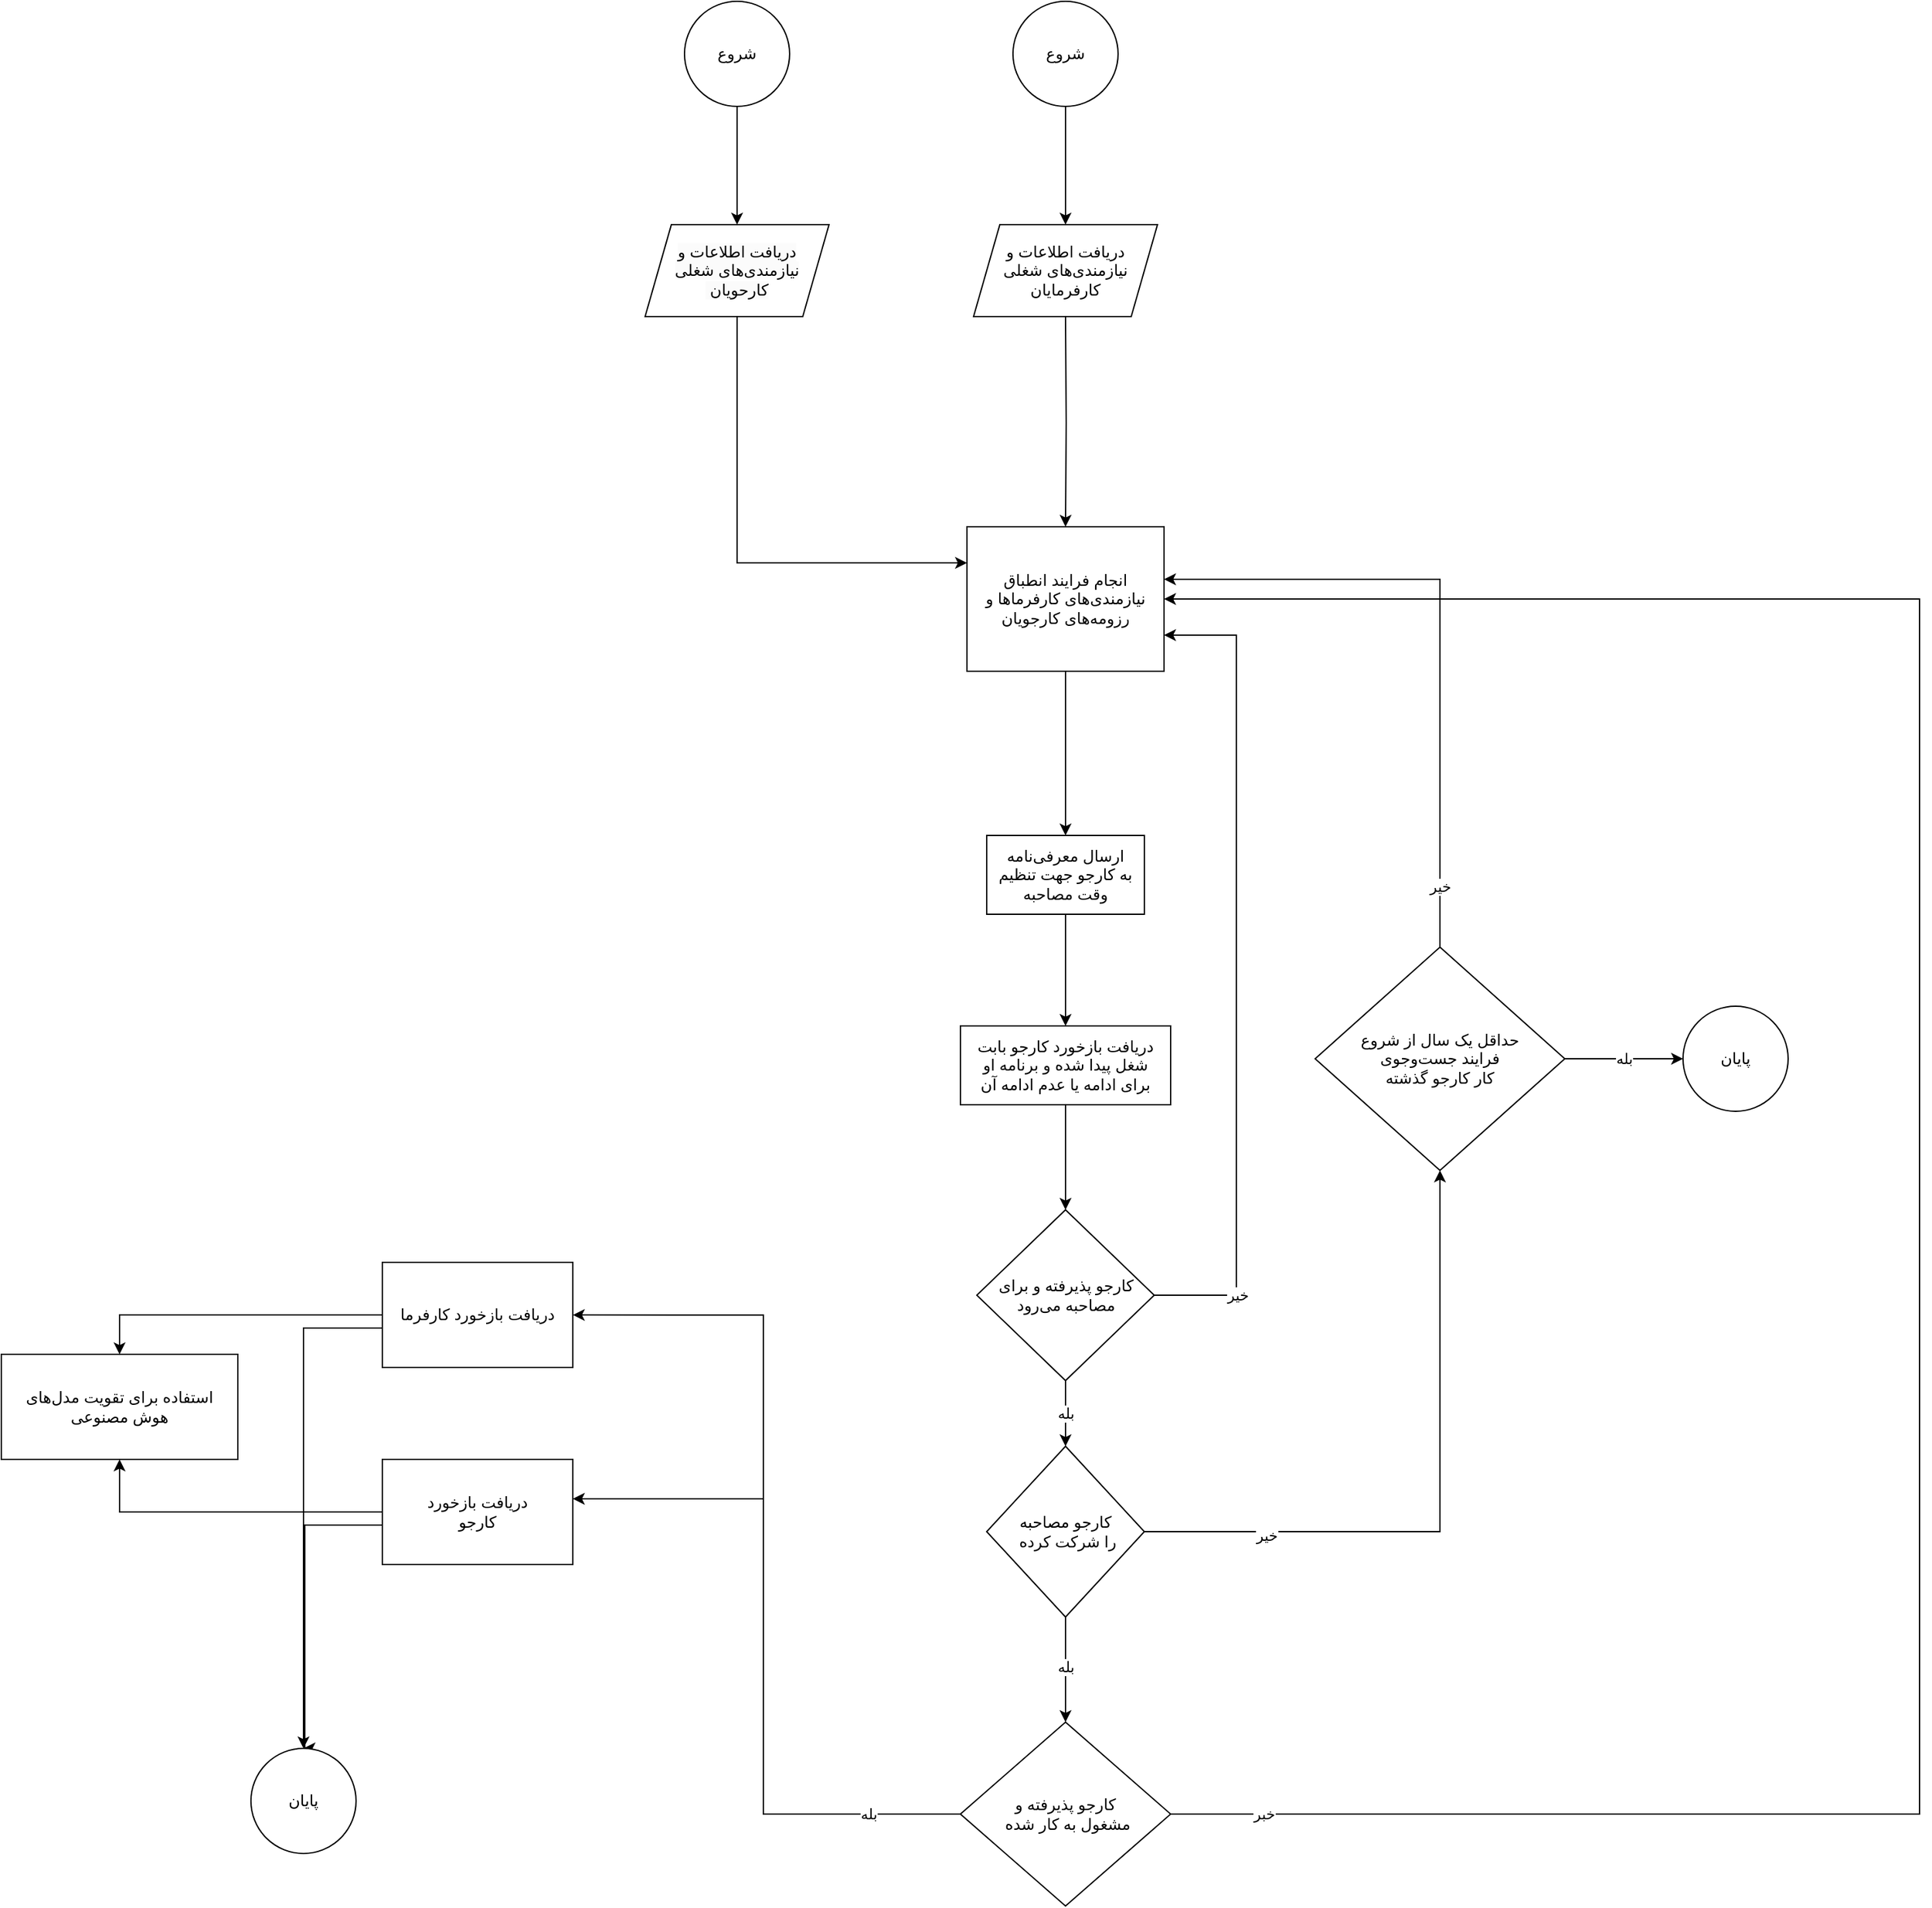 <mxfile version="22.0.2" type="github" pages="7">
  <diagram name="فرایند کلی" id="xsqYRld1EPz5g1VZykKL">
    <mxGraphModel dx="1434" dy="803" grid="1" gridSize="10" guides="1" tooltips="1" connect="1" arrows="1" fold="1" page="1" pageScale="1" pageWidth="850" pageHeight="1100" math="0" shadow="0">
      <root>
        <mxCell id="0" />
        <mxCell id="1" parent="0" />
        <mxCell id="sSDSPZ2XbrXsTm6EUvnx-5" style="edgeStyle=orthogonalEdgeStyle;rounded=0;orthogonalLoop=1;jettySize=auto;html=1;entryX=0.5;entryY=0;entryDx=0;entryDy=0;" parent="1" source="sSDSPZ2XbrXsTm6EUvnx-4" target="2bsC5gfimS9htGCfTkEi-1" edge="1">
          <mxGeometry relative="1" as="geometry">
            <mxPoint x="700" y="410" as="targetPoint" />
          </mxGeometry>
        </mxCell>
        <mxCell id="sSDSPZ2XbrXsTm6EUvnx-4" value="شروع" style="ellipse;whiteSpace=wrap;html=1;aspect=fixed;" parent="1" vertex="1">
          <mxGeometry x="660" y="260" width="80" height="80" as="geometry" />
        </mxCell>
        <mxCell id="2bsC5gfimS9htGCfTkEi-3" style="edgeStyle=orthogonalEdgeStyle;rounded=0;orthogonalLoop=1;jettySize=auto;html=1;" parent="1" source="sSDSPZ2XbrXsTm6EUvnx-23" target="2bsC5gfimS9htGCfTkEi-2" edge="1">
          <mxGeometry relative="1" as="geometry" />
        </mxCell>
        <mxCell id="sSDSPZ2XbrXsTm6EUvnx-23" value="شروع" style="ellipse;whiteSpace=wrap;html=1;aspect=fixed;" parent="1" vertex="1">
          <mxGeometry x="910" y="260" width="80" height="80" as="geometry" />
        </mxCell>
        <mxCell id="sSDSPZ2XbrXsTm6EUvnx-29" value="" style="edgeStyle=orthogonalEdgeStyle;rounded=0;orthogonalLoop=1;jettySize=auto;html=1;" parent="1" target="sSDSPZ2XbrXsTm6EUvnx-28" edge="1">
          <mxGeometry relative="1" as="geometry">
            <mxPoint x="950" y="500" as="sourcePoint" />
          </mxGeometry>
        </mxCell>
        <mxCell id="sSDSPZ2XbrXsTm6EUvnx-40" value="" style="edgeStyle=orthogonalEdgeStyle;rounded=0;orthogonalLoop=1;jettySize=auto;html=1;" parent="1" source="sSDSPZ2XbrXsTm6EUvnx-28" target="sSDSPZ2XbrXsTm6EUvnx-39" edge="1">
          <mxGeometry relative="1" as="geometry" />
        </mxCell>
        <mxCell id="sSDSPZ2XbrXsTm6EUvnx-28" value="انجام فرایند انطباق نیازمندی‌های کارفرماها و رزومه‌های کارجویان" style="whiteSpace=wrap;html=1;" parent="1" vertex="1">
          <mxGeometry x="875" y="660" width="150" height="110" as="geometry" />
        </mxCell>
        <mxCell id="sSDSPZ2XbrXsTm6EUvnx-42" value="" style="edgeStyle=orthogonalEdgeStyle;rounded=0;orthogonalLoop=1;jettySize=auto;html=1;" parent="1" source="sSDSPZ2XbrXsTm6EUvnx-39" target="sSDSPZ2XbrXsTm6EUvnx-41" edge="1">
          <mxGeometry relative="1" as="geometry" />
        </mxCell>
        <mxCell id="sSDSPZ2XbrXsTm6EUvnx-39" value="ارسال معرفی‌نامه &lt;br&gt;به کارجو جهت تنظیم وقت مصاحبه" style="whiteSpace=wrap;html=1;" parent="1" vertex="1">
          <mxGeometry x="890" y="895" width="120" height="60" as="geometry" />
        </mxCell>
        <mxCell id="sSDSPZ2XbrXsTm6EUvnx-44" value="" style="edgeStyle=orthogonalEdgeStyle;rounded=0;orthogonalLoop=1;jettySize=auto;html=1;" parent="1" source="sSDSPZ2XbrXsTm6EUvnx-41" target="sSDSPZ2XbrXsTm6EUvnx-43" edge="1">
          <mxGeometry relative="1" as="geometry" />
        </mxCell>
        <mxCell id="sSDSPZ2XbrXsTm6EUvnx-41" value="دریافت بازخورد کارجو بابت شغل پیدا شده و برنامه او &lt;br&gt;برای ادامه یا عدم ادامه آن" style="whiteSpace=wrap;html=1;" parent="1" vertex="1">
          <mxGeometry x="870" y="1040" width="160" height="60" as="geometry" />
        </mxCell>
        <mxCell id="sSDSPZ2XbrXsTm6EUvnx-47" value="بله" style="edgeStyle=orthogonalEdgeStyle;rounded=0;orthogonalLoop=1;jettySize=auto;html=1;" parent="1" source="sSDSPZ2XbrXsTm6EUvnx-43" target="sSDSPZ2XbrXsTm6EUvnx-46" edge="1">
          <mxGeometry relative="1" as="geometry" />
        </mxCell>
        <mxCell id="ZDBWHXLZpJ7x8ohFpdqg-1" value="خیر" style="edgeStyle=orthogonalEdgeStyle;rounded=0;orthogonalLoop=1;jettySize=auto;html=1;entryX=1;entryY=0.75;entryDx=0;entryDy=0;" parent="1" source="sSDSPZ2XbrXsTm6EUvnx-43" target="sSDSPZ2XbrXsTm6EUvnx-28" edge="1">
          <mxGeometry x="-0.798" relative="1" as="geometry">
            <Array as="points">
              <mxPoint x="1080" y="1245" />
              <mxPoint x="1080" y="743" />
            </Array>
            <mxPoint x="1" as="offset" />
          </mxGeometry>
        </mxCell>
        <mxCell id="sSDSPZ2XbrXsTm6EUvnx-43" value="کارجو پذیرفته و برای مصاحبه می‌رود" style="rhombus;whiteSpace=wrap;html=1;" parent="1" vertex="1">
          <mxGeometry x="882.5" y="1180" width="135" height="130" as="geometry" />
        </mxCell>
        <mxCell id="sSDSPZ2XbrXsTm6EUvnx-49" value="" style="edgeStyle=orthogonalEdgeStyle;rounded=0;orthogonalLoop=1;jettySize=auto;html=1;" parent="1" source="sSDSPZ2XbrXsTm6EUvnx-46" target="sSDSPZ2XbrXsTm6EUvnx-48" edge="1">
          <mxGeometry relative="1" as="geometry" />
        </mxCell>
        <mxCell id="LDO11jCoYHWOFDX3HLIF-2" value="خیر" style="edgeLabel;html=1;align=center;verticalAlign=middle;resizable=0;points=[];" parent="sSDSPZ2XbrXsTm6EUvnx-49" vertex="1" connectable="0">
          <mxGeometry x="-0.63" y="-3" relative="1" as="geometry">
            <mxPoint as="offset" />
          </mxGeometry>
        </mxCell>
        <mxCell id="sSDSPZ2XbrXsTm6EUvnx-56" value="" style="edgeStyle=orthogonalEdgeStyle;rounded=0;orthogonalLoop=1;jettySize=auto;html=1;" parent="1" source="sSDSPZ2XbrXsTm6EUvnx-46" target="sSDSPZ2XbrXsTm6EUvnx-55" edge="1">
          <mxGeometry relative="1" as="geometry" />
        </mxCell>
        <mxCell id="LDO11jCoYHWOFDX3HLIF-1" value="بله" style="edgeLabel;html=1;align=center;verticalAlign=middle;resizable=0;points=[];" parent="sSDSPZ2XbrXsTm6EUvnx-56" vertex="1" connectable="0">
          <mxGeometry x="-0.049" y="3" relative="1" as="geometry">
            <mxPoint x="-3" as="offset" />
          </mxGeometry>
        </mxCell>
        <mxCell id="sSDSPZ2XbrXsTm6EUvnx-46" value="کارجو مصاحبه&lt;br&gt;&amp;nbsp;را شرکت کرده" style="rhombus;whiteSpace=wrap;html=1;" parent="1" vertex="1">
          <mxGeometry x="890" y="1360" width="120" height="130" as="geometry" />
        </mxCell>
        <mxCell id="sSDSPZ2XbrXsTm6EUvnx-50" value="خیر" style="edgeStyle=orthogonalEdgeStyle;rounded=0;orthogonalLoop=1;jettySize=auto;html=1;exitX=0.5;exitY=0;exitDx=0;exitDy=0;" parent="1" source="sSDSPZ2XbrXsTm6EUvnx-48" target="sSDSPZ2XbrXsTm6EUvnx-28" edge="1">
          <mxGeometry x="-0.809" relative="1" as="geometry">
            <Array as="points">
              <mxPoint x="1235" y="700" />
            </Array>
            <mxPoint y="1" as="offset" />
          </mxGeometry>
        </mxCell>
        <mxCell id="sSDSPZ2XbrXsTm6EUvnx-52" value="بله" style="edgeStyle=orthogonalEdgeStyle;rounded=0;orthogonalLoop=1;jettySize=auto;html=1;" parent="1" source="sSDSPZ2XbrXsTm6EUvnx-48" target="sSDSPZ2XbrXsTm6EUvnx-51" edge="1">
          <mxGeometry relative="1" as="geometry" />
        </mxCell>
        <mxCell id="sSDSPZ2XbrXsTm6EUvnx-48" value="حداقل یک سال از شروع &lt;br&gt;فرایند جست‌وجوی &lt;br&gt;کار کارجو گذشته" style="rhombus;whiteSpace=wrap;html=1;" parent="1" vertex="1">
          <mxGeometry x="1140" y="980" width="190" height="170" as="geometry" />
        </mxCell>
        <mxCell id="sSDSPZ2XbrXsTm6EUvnx-51" value="پایان" style="ellipse;whiteSpace=wrap;html=1;" parent="1" vertex="1">
          <mxGeometry x="1420" y="1025" width="80" height="80" as="geometry" />
        </mxCell>
        <mxCell id="sSDSPZ2XbrXsTm6EUvnx-62" value="" style="edgeStyle=orthogonalEdgeStyle;rounded=0;orthogonalLoop=1;jettySize=auto;html=1;" parent="1" source="sSDSPZ2XbrXsTm6EUvnx-55" target="sSDSPZ2XbrXsTm6EUvnx-61" edge="1">
          <mxGeometry relative="1" as="geometry">
            <Array as="points">
              <mxPoint x="720" y="1640" />
              <mxPoint x="720" y="1400" />
            </Array>
          </mxGeometry>
        </mxCell>
        <mxCell id="sSDSPZ2XbrXsTm6EUvnx-64" value="بله" style="edgeStyle=orthogonalEdgeStyle;rounded=0;orthogonalLoop=1;jettySize=auto;html=1;" parent="1" source="sSDSPZ2XbrXsTm6EUvnx-55" edge="1">
          <mxGeometry x="-0.793" relative="1" as="geometry">
            <mxPoint x="575" y="1260.059" as="targetPoint" />
            <Array as="points">
              <mxPoint x="720" y="1640" />
              <mxPoint x="720" y="1260" />
            </Array>
            <mxPoint as="offset" />
          </mxGeometry>
        </mxCell>
        <mxCell id="JOD6rmcQuFOae5B9nTMu-3" value="خبر" style="edgeStyle=orthogonalEdgeStyle;rounded=0;orthogonalLoop=1;jettySize=auto;html=1;entryX=1;entryY=0.5;entryDx=0;entryDy=0;" parent="1" source="sSDSPZ2XbrXsTm6EUvnx-55" target="sSDSPZ2XbrXsTm6EUvnx-28" edge="1">
          <mxGeometry x="-0.932" relative="1" as="geometry">
            <Array as="points">
              <mxPoint x="1600" y="1640" />
              <mxPoint x="1600" y="715" />
            </Array>
            <mxPoint as="offset" />
          </mxGeometry>
        </mxCell>
        <mxCell id="sSDSPZ2XbrXsTm6EUvnx-55" value="کارجو پذیرفته و&lt;br&gt;&amp;nbsp;مشغول به کار شده" style="rhombus;whiteSpace=wrap;html=1;" parent="1" vertex="1">
          <mxGeometry x="870" y="1570" width="160" height="140" as="geometry" />
        </mxCell>
        <mxCell id="sSDSPZ2XbrXsTm6EUvnx-68" style="edgeStyle=orthogonalEdgeStyle;rounded=0;orthogonalLoop=1;jettySize=auto;html=1;entryX=0.5;entryY=1;entryDx=0;entryDy=0;" parent="1" source="sSDSPZ2XbrXsTm6EUvnx-61" target="sSDSPZ2XbrXsTm6EUvnx-66" edge="1">
          <mxGeometry relative="1" as="geometry" />
        </mxCell>
        <mxCell id="sSDSPZ2XbrXsTm6EUvnx-71" style="edgeStyle=orthogonalEdgeStyle;rounded=0;orthogonalLoop=1;jettySize=auto;html=1;" parent="1" source="sSDSPZ2XbrXsTm6EUvnx-61" edge="1">
          <mxGeometry relative="1" as="geometry">
            <mxPoint x="370" y="1590" as="targetPoint" />
            <Array as="points">
              <mxPoint x="371" y="1420" />
              <mxPoint x="371" y="1590" />
            </Array>
          </mxGeometry>
        </mxCell>
        <mxCell id="sSDSPZ2XbrXsTm6EUvnx-61" value="دریافت بازخورد &lt;br&gt;کارجو" style="whiteSpace=wrap;html=1;" parent="1" vertex="1">
          <mxGeometry x="430" y="1370" width="145" height="80" as="geometry" />
        </mxCell>
        <mxCell id="sSDSPZ2XbrXsTm6EUvnx-67" style="edgeStyle=orthogonalEdgeStyle;rounded=0;orthogonalLoop=1;jettySize=auto;html=1;entryX=0.5;entryY=0;entryDx=0;entryDy=0;" parent="1" source="sSDSPZ2XbrXsTm6EUvnx-65" target="sSDSPZ2XbrXsTm6EUvnx-66" edge="1">
          <mxGeometry relative="1" as="geometry" />
        </mxCell>
        <mxCell id="sSDSPZ2XbrXsTm6EUvnx-70" style="edgeStyle=orthogonalEdgeStyle;rounded=0;orthogonalLoop=1;jettySize=auto;html=1;entryX=0.5;entryY=0;entryDx=0;entryDy=0;" parent="1" source="sSDSPZ2XbrXsTm6EUvnx-65" target="sSDSPZ2XbrXsTm6EUvnx-69" edge="1">
          <mxGeometry relative="1" as="geometry">
            <Array as="points">
              <mxPoint x="370" y="1270" />
            </Array>
          </mxGeometry>
        </mxCell>
        <mxCell id="sSDSPZ2XbrXsTm6EUvnx-65" value="دریافت بازخورد کارفرما" style="whiteSpace=wrap;html=1;" parent="1" vertex="1">
          <mxGeometry x="430" y="1220" width="145" height="80" as="geometry" />
        </mxCell>
        <mxCell id="sSDSPZ2XbrXsTm6EUvnx-66" value="استفاده برای تقویت مدل‌های &lt;br&gt;هوش مصنوعی" style="rounded=0;whiteSpace=wrap;html=1;" parent="1" vertex="1">
          <mxGeometry x="140" y="1290" width="180" height="80" as="geometry" />
        </mxCell>
        <mxCell id="sSDSPZ2XbrXsTm6EUvnx-69" value="پایان" style="ellipse;whiteSpace=wrap;html=1;aspect=fixed;" parent="1" vertex="1">
          <mxGeometry x="330" y="1590" width="80" height="80" as="geometry" />
        </mxCell>
        <mxCell id="2bsC5gfimS9htGCfTkEi-4" style="edgeStyle=orthogonalEdgeStyle;rounded=0;orthogonalLoop=1;jettySize=auto;html=1;entryX=0;entryY=0.25;entryDx=0;entryDy=0;" parent="1" source="2bsC5gfimS9htGCfTkEi-1" target="sSDSPZ2XbrXsTm6EUvnx-28" edge="1">
          <mxGeometry relative="1" as="geometry">
            <Array as="points">
              <mxPoint x="700" y="687" />
            </Array>
          </mxGeometry>
        </mxCell>
        <mxCell id="2bsC5gfimS9htGCfTkEi-1" value="&lt;span style=&quot;color: rgb(0, 0, 0); font-family: Helvetica; font-size: 12px; font-style: normal; font-variant-ligatures: normal; font-variant-caps: normal; font-weight: 400; letter-spacing: normal; orphans: 2; text-align: center; text-indent: 0px; text-transform: none; widows: 2; word-spacing: 0px; -webkit-text-stroke-width: 0px; background-color: rgb(251, 251, 251); text-decoration-thickness: initial; text-decoration-style: initial; text-decoration-color: initial; float: none; display: inline !important;&quot;&gt;دریافت اطلاعات و نیازمندی‌های شغلی&lt;br&gt;&amp;nbsp;کارحویان&lt;/span&gt;" style="shape=parallelogram;perimeter=parallelogramPerimeter;whiteSpace=wrap;html=1;fixedSize=1;" parent="1" vertex="1">
          <mxGeometry x="630" y="430" width="140" height="70" as="geometry" />
        </mxCell>
        <mxCell id="2bsC5gfimS9htGCfTkEi-2" value="دریافت اطلاعات و نیازمندی‌های شغلی کارفرمایان" style="shape=parallelogram;perimeter=parallelogramPerimeter;whiteSpace=wrap;html=1;fixedSize=1;" parent="1" vertex="1">
          <mxGeometry x="880" y="430" width="140" height="70" as="geometry" />
        </mxCell>
      </root>
    </mxGraphModel>
  </diagram>
  <diagram id="AI_ywK6Y2zHT0PRTYx18" name="عملکرد سیستم هوش مصنوعی">
    <mxGraphModel dx="1434" dy="803" grid="1" gridSize="10" guides="1" tooltips="1" connect="1" arrows="1" fold="1" page="1" pageScale="1" pageWidth="850" pageHeight="1100" math="0" shadow="0">
      <root>
        <mxCell id="0" />
        <mxCell id="1" parent="0" />
        <mxCell id="sYQbKtf1OWb_VVA9LpRW-9" style="edgeStyle=orthogonalEdgeStyle;rounded=0;orthogonalLoop=1;jettySize=auto;html=1;entryX=0.048;entryY=-0.025;entryDx=0;entryDy=0;exitX=0.5;exitY=1;exitDx=0;exitDy=0;entryPerimeter=0;" parent="1" source="sYQbKtf1OWb_VVA9LpRW-1" target="sYQbKtf1OWb_VVA9LpRW-8" edge="1">
          <mxGeometry relative="1" as="geometry" />
        </mxCell>
        <mxCell id="sYQbKtf1OWb_VVA9LpRW-1" value="دریافت اطلاعات و نیازمندی‌های شغلی&lt;br style=&quot;border-color: var(--border-color);&quot;&gt;&amp;nbsp;کارجویان" style="shape=parallelogram;perimeter=parallelogramPerimeter;whiteSpace=wrap;html=1;fixedSize=1;" parent="1" vertex="1">
          <mxGeometry x="220" y="280" width="140" height="60" as="geometry" />
        </mxCell>
        <mxCell id="kmXiDlGhCLg3P48TQO2j-7" style="edgeStyle=orthogonalEdgeStyle;rounded=0;orthogonalLoop=1;jettySize=auto;html=1;entryX=0.953;entryY=-0.005;entryDx=0;entryDy=0;entryPerimeter=0;" parent="1" source="sYQbKtf1OWb_VVA9LpRW-4" target="sYQbKtf1OWb_VVA9LpRW-8" edge="1">
          <mxGeometry relative="1" as="geometry" />
        </mxCell>
        <mxCell id="sYQbKtf1OWb_VVA9LpRW-4" value="دریافت اطلاعات و نیازمندی‌های شغلی کارفرمایان" style="shape=parallelogram;perimeter=parallelogramPerimeter;whiteSpace=wrap;html=1;fixedSize=1;" parent="1" vertex="1">
          <mxGeometry x="400" y="280" width="140" height="60" as="geometry" />
        </mxCell>
        <mxCell id="sYQbKtf1OWb_VVA9LpRW-20" style="edgeStyle=orthogonalEdgeStyle;rounded=0;orthogonalLoop=1;jettySize=auto;html=1;exitX=0.25;exitY=1;exitDx=0;exitDy=0;entryX=0.5;entryY=0;entryDx=0;entryDy=0;" parent="1" source="sYQbKtf1OWb_VVA9LpRW-8" target="sYQbKtf1OWb_VVA9LpRW-16" edge="1">
          <mxGeometry relative="1" as="geometry">
            <Array as="points">
              <mxPoint x="330" y="600" />
              <mxPoint x="215" y="600" />
            </Array>
          </mxGeometry>
        </mxCell>
        <mxCell id="sYQbKtf1OWb_VVA9LpRW-21" style="edgeStyle=orthogonalEdgeStyle;rounded=0;orthogonalLoop=1;jettySize=auto;html=1;entryX=0.5;entryY=0;entryDx=0;entryDy=0;" parent="1" source="sYQbKtf1OWb_VVA9LpRW-8" target="sYQbKtf1OWb_VVA9LpRW-19" edge="1">
          <mxGeometry relative="1" as="geometry" />
        </mxCell>
        <mxCell id="Tn--8cFWE420k-aciVWT-1" style="edgeStyle=orthogonalEdgeStyle;rounded=0;orthogonalLoop=1;jettySize=auto;html=1;" parent="1" source="sYQbKtf1OWb_VVA9LpRW-8" target="sYQbKtf1OWb_VVA9LpRW-26" edge="1">
          <mxGeometry relative="1" as="geometry">
            <Array as="points">
              <mxPoint x="430" y="570" />
              <mxPoint x="680" y="570" />
              <mxPoint x="680" y="540" />
            </Array>
          </mxGeometry>
        </mxCell>
        <mxCell id="sYQbKtf1OWb_VVA9LpRW-8" value="یکپارچه سازی ساختار اطلاعات&lt;br&gt;&amp;nbsp;و ذخیره سازی آنها&lt;br&gt;در دسته شغلی و شهر مورد نظر" style="rounded=0;whiteSpace=wrap;html=1;" parent="1" vertex="1">
          <mxGeometry x="280" y="430" width="200" height="100" as="geometry" />
        </mxCell>
        <mxCell id="sYQbKtf1OWb_VVA9LpRW-30" style="edgeStyle=orthogonalEdgeStyle;rounded=0;orthogonalLoop=1;jettySize=auto;html=1;entryX=0.25;entryY=0;entryDx=0;entryDy=0;exitX=0.5;exitY=1;exitDx=0;exitDy=0;" parent="1" source="sYQbKtf1OWb_VVA9LpRW-16" target="sYQbKtf1OWb_VVA9LpRW-28" edge="1">
          <mxGeometry relative="1" as="geometry" />
        </mxCell>
        <mxCell id="sYQbKtf1OWb_VVA9LpRW-16" value="انجام فرایند انطباق توسط روش هوش مصنوعی&lt;br&gt;content based" style="rounded=0;whiteSpace=wrap;html=1;" parent="1" vertex="1">
          <mxGeometry x="135" y="680" width="160" height="70" as="geometry" />
        </mxCell>
        <mxCell id="sYQbKtf1OWb_VVA9LpRW-29" style="edgeStyle=orthogonalEdgeStyle;rounded=0;orthogonalLoop=1;jettySize=auto;html=1;entryX=0.75;entryY=0;entryDx=0;entryDy=0;" parent="1" source="sYQbKtf1OWb_VVA9LpRW-19" target="sYQbKtf1OWb_VVA9LpRW-28" edge="1">
          <mxGeometry relative="1" as="geometry">
            <Array as="points">
              <mxPoint x="515" y="820" />
              <mxPoint x="420" y="820" />
            </Array>
          </mxGeometry>
        </mxCell>
        <mxCell id="sYQbKtf1OWb_VVA9LpRW-19" value="انجام&amp;nbsp;فرآیند انطباق توسط&lt;br&gt;&amp;nbsp;مدل هوش مصنوعی&lt;br&gt;collaborative filtering" style="rounded=0;whiteSpace=wrap;html=1;" parent="1" vertex="1">
          <mxGeometry x="425" y="670" width="180" height="90" as="geometry" />
        </mxCell>
        <mxCell id="sYQbKtf1OWb_VVA9LpRW-35" value="" style="edgeStyle=orthogonalEdgeStyle;rounded=0;orthogonalLoop=1;jettySize=auto;html=1;exitX=0.5;exitY=1;exitDx=0;exitDy=0;" parent="1" source="sYQbKtf1OWb_VVA9LpRW-26" target="sYQbKtf1OWb_VVA9LpRW-34" edge="1">
          <mxGeometry relative="1" as="geometry" />
        </mxCell>
        <mxCell id="sYQbKtf1OWb_VVA9LpRW-26" value="بهروز رسانی ضرایب&lt;br&gt;&amp;nbsp;مدل هوش مصنوعی&amp;nbsp;&lt;br&gt;collaborative filtering" style="rounded=0;whiteSpace=wrap;html=1;" parent="1" vertex="1">
          <mxGeometry x="880" y="510" width="160" height="60" as="geometry" />
        </mxCell>
        <mxCell id="sYQbKtf1OWb_VVA9LpRW-33" value="" style="edgeStyle=orthogonalEdgeStyle;rounded=0;orthogonalLoop=1;jettySize=auto;html=1;" parent="1" source="sYQbKtf1OWb_VVA9LpRW-28" target="sYQbKtf1OWb_VVA9LpRW-32" edge="1">
          <mxGeometry relative="1" as="geometry" />
        </mxCell>
        <mxCell id="sYQbKtf1OWb_VVA9LpRW-28" value="تلفیق نتایج به روش رای گیری و &lt;br&gt;وزن دهی با حساب درجه اطمینان هرکدام به صورت اتوماتیک" style="rounded=0;whiteSpace=wrap;html=1;" parent="1" vertex="1">
          <mxGeometry x="270" y="880" width="200" height="100" as="geometry" />
        </mxCell>
        <mxCell id="sYQbKtf1OWb_VVA9LpRW-37" style="edgeStyle=orthogonalEdgeStyle;rounded=0;orthogonalLoop=1;jettySize=auto;html=1;entryX=0.75;entryY=1;entryDx=0;entryDy=0;" parent="1" source="sYQbKtf1OWb_VVA9LpRW-32" target="sYQbKtf1OWb_VVA9LpRW-26" edge="1">
          <mxGeometry relative="1" as="geometry" />
        </mxCell>
        <mxCell id="kmXiDlGhCLg3P48TQO2j-6" value="" style="edgeStyle=orthogonalEdgeStyle;rounded=0;orthogonalLoop=1;jettySize=auto;html=1;" parent="1" source="sYQbKtf1OWb_VVA9LpRW-32" edge="1">
          <mxGeometry relative="1" as="geometry">
            <mxPoint x="370" y="1180" as="targetPoint" />
          </mxGeometry>
        </mxCell>
        <mxCell id="sYQbKtf1OWb_VVA9LpRW-32" value="ذخیره سازی نتایج نهایی" style="whiteSpace=wrap;html=1;rounded=0;" parent="1" vertex="1">
          <mxGeometry x="295" y="1050" width="150" height="60" as="geometry" />
        </mxCell>
        <mxCell id="sYQbKtf1OWb_VVA9LpRW-36" style="edgeStyle=orthogonalEdgeStyle;rounded=0;orthogonalLoop=1;jettySize=auto;html=1;entryX=1;entryY=0.5;entryDx=0;entryDy=0;" parent="1" source="sYQbKtf1OWb_VVA9LpRW-34" target="sYQbKtf1OWb_VVA9LpRW-19" edge="1">
          <mxGeometry relative="1" as="geometry" />
        </mxCell>
        <mxCell id="sYQbKtf1OWb_VVA9LpRW-34" value="ذخیره سازی ضرایب مدل" style="whiteSpace=wrap;html=1;rounded=0;" parent="1" vertex="1">
          <mxGeometry x="720" y="685" width="120" height="60" as="geometry" />
        </mxCell>
        <mxCell id="sYQbKtf1OWb_VVA9LpRW-39" style="edgeStyle=orthogonalEdgeStyle;rounded=0;orthogonalLoop=1;jettySize=auto;html=1;" parent="1" source="sYQbKtf1OWb_VVA9LpRW-38" target="sYQbKtf1OWb_VVA9LpRW-26" edge="1">
          <mxGeometry relative="1" as="geometry" />
        </mxCell>
        <mxCell id="sYQbKtf1OWb_VVA9LpRW-38" value="دریافت بازخوردهای &lt;br&gt;کارجویان و کارفرمایان" style="shape=parallelogram;perimeter=parallelogramPerimeter;whiteSpace=wrap;html=1;fixedSize=1;" parent="1" vertex="1">
          <mxGeometry x="1160" y="505" width="180" height="70" as="geometry" />
        </mxCell>
        <mxCell id="gjl_Yu6PmO5IUz2v2nrs-4" value="" style="edgeStyle=orthogonalEdgeStyle;rounded=0;orthogonalLoop=1;jettySize=auto;html=1;" parent="1" source="gjl_Yu6PmO5IUz2v2nrs-1" target="gjl_Yu6PmO5IUz2v2nrs-3" edge="1">
          <mxGeometry relative="1" as="geometry" />
        </mxCell>
        <mxCell id="w2-kpWb-v1dsUUWtmuEk-2" style="edgeStyle=orthogonalEdgeStyle;rounded=0;orthogonalLoop=1;jettySize=auto;html=1;" parent="1" source="gjl_Yu6PmO5IUz2v2nrs-1" target="sYQbKtf1OWb_VVA9LpRW-38" edge="1">
          <mxGeometry relative="1" as="geometry" />
        </mxCell>
        <mxCell id="gjl_Yu6PmO5IUz2v2nrs-1" value="ارسال معرفی نامه" style="whiteSpace=wrap;html=1;rounded=0;" parent="1" vertex="1">
          <mxGeometry x="310" y="1180" width="120" height="60" as="geometry" />
        </mxCell>
        <mxCell id="gjl_Yu6PmO5IUz2v2nrs-3" value="پایان" style="ellipse;whiteSpace=wrap;html=1;rounded=0;" parent="1" vertex="1">
          <mxGeometry x="330" y="1330" width="80" height="80" as="geometry" />
        </mxCell>
        <mxCell id="Q7LduM8VD_5iMhh00GcL-2" style="edgeStyle=orthogonalEdgeStyle;rounded=0;orthogonalLoop=1;jettySize=auto;html=1;" parent="1" source="Q7LduM8VD_5iMhh00GcL-1" target="sYQbKtf1OWb_VVA9LpRW-1" edge="1">
          <mxGeometry relative="1" as="geometry">
            <Array as="points">
              <mxPoint x="290" y="190" />
            </Array>
          </mxGeometry>
        </mxCell>
        <mxCell id="Q7LduM8VD_5iMhh00GcL-5" style="edgeStyle=orthogonalEdgeStyle;rounded=0;orthogonalLoop=1;jettySize=auto;html=1;" parent="1" source="Q7LduM8VD_5iMhh00GcL-1" target="sYQbKtf1OWb_VVA9LpRW-4" edge="1">
          <mxGeometry relative="1" as="geometry">
            <Array as="points">
              <mxPoint x="470" y="190" />
            </Array>
          </mxGeometry>
        </mxCell>
        <mxCell id="Q7LduM8VD_5iMhh00GcL-1" value="شروع" style="ellipse;whiteSpace=wrap;html=1;aspect=fixed;" parent="1" vertex="1">
          <mxGeometry x="340" y="150" width="80" height="80" as="geometry" />
        </mxCell>
      </root>
    </mxGraphModel>
  </diagram>
  <diagram id="doU2SKU-TRiqMJY24zdP" name="ادقام دو روش هوش مصنوعی">
    <mxGraphModel dx="1434" dy="1903" grid="1" gridSize="10" guides="1" tooltips="1" connect="1" arrows="1" fold="1" page="1" pageScale="1" pageWidth="850" pageHeight="1100" math="0" shadow="0">
      <root>
        <mxCell id="0" />
        <mxCell id="1" parent="0" />
        <mxCell id="9Jsc9hv8LB5l6HOphNIL-5" value="" style="edgeStyle=orthogonalEdgeStyle;rounded=0;orthogonalLoop=1;jettySize=auto;html=1;" parent="1" source="8z-_PV1dmMGFMt97LMeE-1" target="9Jsc9hv8LB5l6HOphNIL-4" edge="1">
          <mxGeometry relative="1" as="geometry" />
        </mxCell>
        <mxCell id="8z-_PV1dmMGFMt97LMeE-1" value="&lt;span style=&quot;color: rgb(0, 0, 0); font-family: Helvetica; font-size: 12px; font-style: normal; font-variant-ligatures: normal; font-variant-caps: normal; font-weight: 400; letter-spacing: normal; orphans: 2; text-align: center; text-indent: 0px; text-transform: none; widows: 2; word-spacing: 0px; -webkit-text-stroke-width: 0px; background-color: rgb(251, 251, 251); text-decoration-thickness: initial; text-decoration-style: initial; text-decoration-color: initial; float: none; display: inline !important;&quot;&gt;دریافت پنج نتیجه برتر فرایند انطباق&lt;br&gt;&amp;nbsp;به همراه درجه‌های اطمینان آنها توسط&lt;br&gt;&amp;nbsp;روش هوش مصنوعی مبتنی بر محتوا&lt;br&gt;&lt;/span&gt;" style="shape=parallelogram;perimeter=parallelogramPerimeter;whiteSpace=wrap;html=1;fixedSize=1;" parent="1" vertex="1">
          <mxGeometry x="70" y="40" width="240" height="110" as="geometry" />
        </mxCell>
        <mxCell id="9Jsc9hv8LB5l6HOphNIL-7" value="" style="edgeStyle=orthogonalEdgeStyle;rounded=0;orthogonalLoop=1;jettySize=auto;html=1;" parent="1" source="9Jsc9hv8LB5l6HOphNIL-3" target="9Jsc9hv8LB5l6HOphNIL-6" edge="1">
          <mxGeometry relative="1" as="geometry" />
        </mxCell>
        <mxCell id="9Jsc9hv8LB5l6HOphNIL-3" value="&lt;span style=&quot;color: rgb(0, 0, 0); font-family: Helvetica; font-size: 12px; font-style: normal; font-variant-ligatures: normal; font-variant-caps: normal; font-weight: 400; letter-spacing: normal; orphans: 2; text-align: center; text-indent: 0px; text-transform: none; widows: 2; word-spacing: 0px; -webkit-text-stroke-width: 0px; background-color: rgb(251, 251, 251); text-decoration-thickness: initial; text-decoration-style: initial; text-decoration-color: initial; float: none; display: inline !important;&quot;&gt;دریافت پنج نتیجه برتر فرآیند انطباق&lt;br&gt;&amp;nbsp;به همراه درجه‌های اطمینان آنها توسط&lt;br&gt;&amp;nbsp;مدل از پیش آموزش دیده با روش&lt;br&gt;&amp;nbsp;هوش مصنوعی ارتباط محتوایی&lt;/span&gt;" style="shape=parallelogram;perimeter=parallelogramPerimeter;whiteSpace=wrap;html=1;fixedSize=1;" parent="1" vertex="1">
          <mxGeometry x="495" y="40" width="240" height="110" as="geometry" />
        </mxCell>
        <mxCell id="9Jsc9hv8LB5l6HOphNIL-10" style="edgeStyle=orthogonalEdgeStyle;rounded=0;orthogonalLoop=1;jettySize=auto;html=1;entryX=0.25;entryY=0;entryDx=0;entryDy=0;" parent="1" source="9Jsc9hv8LB5l6HOphNIL-4" target="9Jsc9hv8LB5l6HOphNIL-8" edge="1">
          <mxGeometry relative="1" as="geometry" />
        </mxCell>
        <mxCell id="9Jsc9hv8LB5l6HOphNIL-4" value="ضرب درجه‌های اطمینان در وزن این روش" style="whiteSpace=wrap;html=1;" parent="1" vertex="1">
          <mxGeometry x="130" y="245" width="120" height="60" as="geometry" />
        </mxCell>
        <mxCell id="9Jsc9hv8LB5l6HOphNIL-9" style="edgeStyle=orthogonalEdgeStyle;rounded=0;orthogonalLoop=1;jettySize=auto;html=1;entryX=0.75;entryY=0;entryDx=0;entryDy=0;" parent="1" source="9Jsc9hv8LB5l6HOphNIL-6" target="9Jsc9hv8LB5l6HOphNIL-8" edge="1">
          <mxGeometry relative="1" as="geometry" />
        </mxCell>
        <mxCell id="9Jsc9hv8LB5l6HOphNIL-6" value="&lt;span style=&quot;color: rgb(0, 0, 0); font-family: Helvetica; font-size: 12px; font-style: normal; font-variant-ligatures: normal; font-variant-caps: normal; font-weight: 400; letter-spacing: normal; orphans: 2; text-align: center; text-indent: 0px; text-transform: none; widows: 2; word-spacing: 0px; -webkit-text-stroke-width: 0px; background-color: rgb(251, 251, 251); text-decoration-thickness: initial; text-decoration-style: initial; text-decoration-color: initial; float: none; display: inline !important;&quot;&gt;ضرب درجه‌های اطمینان در وزن این روش&lt;/span&gt;" style="whiteSpace=wrap;html=1;" parent="1" vertex="1">
          <mxGeometry x="555" y="260" width="120" height="60" as="geometry" />
        </mxCell>
        <mxCell id="9Jsc9hv8LB5l6HOphNIL-12" value="" style="edgeStyle=orthogonalEdgeStyle;rounded=0;orthogonalLoop=1;jettySize=auto;html=1;" parent="1" source="9Jsc9hv8LB5l6HOphNIL-8" target="9Jsc9hv8LB5l6HOphNIL-11" edge="1">
          <mxGeometry relative="1" as="geometry" />
        </mxCell>
        <mxCell id="9Jsc9hv8LB5l6HOphNIL-8" value="لیست کردن اعداد با استفاده از عملگر&lt;br&gt;Logical OR" style="rounded=0;whiteSpace=wrap;html=1;" parent="1" vertex="1">
          <mxGeometry x="365" y="380" width="120" height="60" as="geometry" />
        </mxCell>
        <mxCell id="9Jsc9hv8LB5l6HOphNIL-14" style="edgeStyle=orthogonalEdgeStyle;rounded=0;orthogonalLoop=1;jettySize=auto;html=1;entryX=0;entryY=0.5;entryDx=0;entryDy=0;" parent="1" source="9Jsc9hv8LB5l6HOphNIL-11" target="9Jsc9hv8LB5l6HOphNIL-13" edge="1">
          <mxGeometry relative="1" as="geometry">
            <Array as="points">
              <mxPoint x="620" y="555" />
              <mxPoint x="620" y="655" />
            </Array>
          </mxGeometry>
        </mxCell>
        <mxCell id="0oyyDDzwqcTkBLnyTRoW-2" value="" style="edgeStyle=orthogonalEdgeStyle;rounded=0;orthogonalLoop=1;jettySize=auto;html=1;" parent="1" source="9Jsc9hv8LB5l6HOphNIL-11" target="0oyyDDzwqcTkBLnyTRoW-1" edge="1">
          <mxGeometry relative="1" as="geometry" />
        </mxCell>
        <mxCell id="9Jsc9hv8LB5l6HOphNIL-11" value="ذخریه گزینه اول لیست به عنوان نتیجه نهایی به همراه روش محاسبه کننده آن" style="whiteSpace=wrap;html=1;rounded=0;" parent="1" vertex="1">
          <mxGeometry x="353" y="520" width="145" height="70" as="geometry" />
        </mxCell>
        <mxCell id="9Jsc9hv8LB5l6HOphNIL-16" value="" style="edgeStyle=orthogonalEdgeStyle;rounded=0;orthogonalLoop=1;jettySize=auto;html=1;" parent="1" source="9Jsc9hv8LB5l6HOphNIL-13" target="9Jsc9hv8LB5l6HOphNIL-15" edge="1">
          <mxGeometry relative="1" as="geometry" />
        </mxCell>
        <mxCell id="9Jsc9hv8LB5l6HOphNIL-13" value="دریافت بازخورد کارجو&lt;br&gt;&amp;nbsp;و کارفرما به نتیجه انطباق" style="shape=parallelogram;perimeter=parallelogramPerimeter;whiteSpace=wrap;html=1;fixedSize=1;" parent="1" vertex="1">
          <mxGeometry x="840" y="620" width="180" height="70" as="geometry" />
        </mxCell>
        <mxCell id="9Jsc9hv8LB5l6HOphNIL-18" value="" style="edgeStyle=orthogonalEdgeStyle;rounded=0;orthogonalLoop=1;jettySize=auto;html=1;" parent="1" source="9Jsc9hv8LB5l6HOphNIL-15" target="9Jsc9hv8LB5l6HOphNIL-17" edge="1">
          <mxGeometry relative="1" as="geometry" />
        </mxCell>
        <mxCell id="9Jsc9hv8LB5l6HOphNIL-20" value="" style="edgeStyle=orthogonalEdgeStyle;rounded=0;orthogonalLoop=1;jettySize=auto;html=1;" parent="1" source="9Jsc9hv8LB5l6HOphNIL-15" target="9Jsc9hv8LB5l6HOphNIL-19" edge="1">
          <mxGeometry relative="1" as="geometry" />
        </mxCell>
        <mxCell id="9Jsc9hv8LB5l6HOphNIL-15" value="بازخورد مثبت بوده؟" style="rhombus;whiteSpace=wrap;html=1;" parent="1" vertex="1">
          <mxGeometry x="882.5" y="455" width="95" height="95" as="geometry" />
        </mxCell>
        <mxCell id="9Jsc9hv8LB5l6HOphNIL-22" style="edgeStyle=orthogonalEdgeStyle;rounded=0;orthogonalLoop=1;jettySize=auto;html=1;" parent="1" source="9Jsc9hv8LB5l6HOphNIL-17" target="9Jsc9hv8LB5l6HOphNIL-21" edge="1">
          <mxGeometry relative="1" as="geometry">
            <Array as="points">
              <mxPoint x="780" y="340" />
              <mxPoint x="930" y="340" />
            </Array>
          </mxGeometry>
        </mxCell>
        <mxCell id="9Jsc9hv8LB5l6HOphNIL-17" value="کاهش وزن روشی که این پیشنهاد را داده" style="whiteSpace=wrap;html=1;" parent="1" vertex="1">
          <mxGeometry x="700" y="472.5" width="120" height="60" as="geometry" />
        </mxCell>
        <mxCell id="9Jsc9hv8LB5l6HOphNIL-23" style="edgeStyle=orthogonalEdgeStyle;rounded=0;orthogonalLoop=1;jettySize=auto;html=1;" parent="1" source="9Jsc9hv8LB5l6HOphNIL-19" edge="1">
          <mxGeometry relative="1" as="geometry">
            <mxPoint x="930" y="300" as="targetPoint" />
            <Array as="points">
              <mxPoint x="1101" y="340" />
              <mxPoint x="931" y="340" />
            </Array>
          </mxGeometry>
        </mxCell>
        <mxCell id="9Jsc9hv8LB5l6HOphNIL-19" value="&lt;span style=&quot;color: rgb(0, 0, 0); font-family: Helvetica; font-size: 12px; font-style: normal; font-variant-ligatures: normal; font-variant-caps: normal; font-weight: 400; letter-spacing: normal; orphans: 2; text-align: center; text-indent: 0px; text-transform: none; widows: 2; word-spacing: 0px; -webkit-text-stroke-width: 0px; background-color: rgb(251, 251, 251); text-decoration-thickness: initial; text-decoration-style: initial; text-decoration-color: initial; float: none; display: inline !important;&quot;&gt;افزایش وزن روشی که این پیشنهاد را داده&lt;/span&gt;" style="whiteSpace=wrap;html=1;" parent="1" vertex="1">
          <mxGeometry x="1040" y="472.5" width="121" height="60" as="geometry" />
        </mxCell>
        <mxCell id="9Jsc9hv8LB5l6HOphNIL-24" style="edgeStyle=orthogonalEdgeStyle;rounded=0;orthogonalLoop=1;jettySize=auto;html=1;entryX=1;entryY=0.5;entryDx=0;entryDy=0;" parent="1" source="9Jsc9hv8LB5l6HOphNIL-21" target="9Jsc9hv8LB5l6HOphNIL-6" edge="1">
          <mxGeometry relative="1" as="geometry" />
        </mxCell>
        <mxCell id="9Jsc9hv8LB5l6HOphNIL-25" style="edgeStyle=orthogonalEdgeStyle;rounded=0;orthogonalLoop=1;jettySize=auto;html=1;entryX=0.829;entryY=0.017;entryDx=0;entryDy=0;entryPerimeter=0;" parent="1" source="9Jsc9hv8LB5l6HOphNIL-21" target="9Jsc9hv8LB5l6HOphNIL-4" edge="1">
          <mxGeometry relative="1" as="geometry">
            <Array as="points">
              <mxPoint x="930" y="225" />
              <mxPoint x="230" y="225" />
            </Array>
          </mxGeometry>
        </mxCell>
        <mxCell id="9Jsc9hv8LB5l6HOphNIL-21" value="وزن دهی مجدد به هرکدام از دو روش و ذخیره آنها" style="rounded=0;whiteSpace=wrap;html=1;" parent="1" vertex="1">
          <mxGeometry x="870" y="260" width="120" height="60" as="geometry" />
        </mxCell>
        <mxCell id="1kw9_37QbFerkpMZjwTe-2" style="edgeStyle=orthogonalEdgeStyle;rounded=0;orthogonalLoop=1;jettySize=auto;html=1;" parent="1" source="1kw9_37QbFerkpMZjwTe-1" target="9Jsc9hv8LB5l6HOphNIL-3" edge="1">
          <mxGeometry relative="1" as="geometry" />
        </mxCell>
        <mxCell id="1kw9_37QbFerkpMZjwTe-3" style="edgeStyle=orthogonalEdgeStyle;rounded=0;orthogonalLoop=1;jettySize=auto;html=1;entryX=0.5;entryY=0;entryDx=0;entryDy=0;" parent="1" source="1kw9_37QbFerkpMZjwTe-1" target="8z-_PV1dmMGFMt97LMeE-1" edge="1">
          <mxGeometry relative="1" as="geometry" />
        </mxCell>
        <mxCell id="1kw9_37QbFerkpMZjwTe-1" value="شروع" style="ellipse;whiteSpace=wrap;html=1;aspect=fixed;" parent="1" vertex="1">
          <mxGeometry x="370" y="-140" width="80" height="80" as="geometry" />
        </mxCell>
        <mxCell id="0oyyDDzwqcTkBLnyTRoW-1" value="پایان" style="ellipse;whiteSpace=wrap;html=1;rounded=0;" parent="1" vertex="1">
          <mxGeometry x="385.5" y="665" width="80" height="80" as="geometry" />
        </mxCell>
      </root>
    </mxGraphModel>
  </diagram>
  <diagram id="JAyL-ZRFonJzpZkZ4LgY" name="روش مبتنی بر محتوا (content based)">
    <mxGraphModel dx="1434" dy="1903" grid="1" gridSize="10" guides="1" tooltips="1" connect="1" arrows="1" fold="1" page="1" pageScale="1" pageWidth="850" pageHeight="1100" math="0" shadow="0">
      <root>
        <mxCell id="0" />
        <mxCell id="1" parent="0" />
        <mxCell id="-16nt2yaV-b1hPNWE-eQ-3" value="" style="edgeStyle=orthogonalEdgeStyle;rounded=0;orthogonalLoop=1;jettySize=auto;html=1;" parent="1" source="-16nt2yaV-b1hPNWE-eQ-1" target="-16nt2yaV-b1hPNWE-eQ-2" edge="1">
          <mxGeometry relative="1" as="geometry" />
        </mxCell>
        <mxCell id="-16nt2yaV-b1hPNWE-eQ-1" value="متن توضیحات&lt;br&gt;&amp;nbsp;کارجو" style="shape=parallelogram;perimeter=parallelogramPerimeter;whiteSpace=wrap;html=1;fixedSize=1;" parent="1" vertex="1">
          <mxGeometry x="535" y="145" width="140" height="70" as="geometry" />
        </mxCell>
        <mxCell id="-16nt2yaV-b1hPNWE-eQ-20" style="edgeStyle=orthogonalEdgeStyle;rounded=0;orthogonalLoop=1;jettySize=auto;html=1;exitX=0.5;exitY=1;exitDx=0;exitDy=0;" parent="1" source="-16nt2yaV-b1hPNWE-eQ-2" edge="1">
          <mxGeometry relative="1" as="geometry">
            <mxPoint x="480" y="530" as="targetPoint" />
          </mxGeometry>
        </mxCell>
        <mxCell id="-16nt2yaV-b1hPNWE-eQ-2" value="استفاده از الگوریتم&lt;br&gt;TF-IDF&lt;br&gt;برای ساخت بردار تکرار کلمات" style="whiteSpace=wrap;html=1;" parent="1" vertex="1">
          <mxGeometry x="537.5" y="280" width="135" height="75" as="geometry" />
        </mxCell>
        <mxCell id="-16nt2yaV-b1hPNWE-eQ-6" value="" style="edgeStyle=orthogonalEdgeStyle;rounded=0;orthogonalLoop=1;jettySize=auto;html=1;" parent="1" source="-16nt2yaV-b1hPNWE-eQ-7" target="-16nt2yaV-b1hPNWE-eQ-9" edge="1">
          <mxGeometry relative="1" as="geometry" />
        </mxCell>
        <mxCell id="-16nt2yaV-b1hPNWE-eQ-7" value="متن توضیحات&lt;br style=&quot;border-color: var(--border-color);&quot;&gt;&amp;nbsp;کارفرما" style="shape=parallelogram;perimeter=parallelogramPerimeter;whiteSpace=wrap;html=1;fixedSize=1;" parent="1" vertex="1">
          <mxGeometry x="1003.75" y="150" width="147.5" height="70" as="geometry" />
        </mxCell>
        <mxCell id="-16nt2yaV-b1hPNWE-eQ-8" value="" style="edgeStyle=orthogonalEdgeStyle;rounded=0;orthogonalLoop=1;jettySize=auto;html=1;" parent="1" source="-16nt2yaV-b1hPNWE-eQ-9" target="-16nt2yaV-b1hPNWE-eQ-10" edge="1">
          <mxGeometry relative="1" as="geometry">
            <Array as="points">
              <mxPoint x="1078" y="460" />
              <mxPoint x="990" y="460" />
            </Array>
          </mxGeometry>
        </mxCell>
        <mxCell id="-16nt2yaV-b1hPNWE-eQ-9" value="استفاده از الگوریتم&lt;br&gt;TF-IDF&lt;br&gt;برای ساخت بردار تکرار کلمات" style="whiteSpace=wrap;html=1;" parent="1" vertex="1">
          <mxGeometry x="1010" y="280" width="135" height="75" as="geometry" />
        </mxCell>
        <mxCell id="-16nt2yaV-b1hPNWE-eQ-22" value="" style="edgeStyle=orthogonalEdgeStyle;rounded=0;orthogonalLoop=1;jettySize=auto;html=1;" parent="1" source="-16nt2yaV-b1hPNWE-eQ-10" target="-16nt2yaV-b1hPNWE-eQ-21" edge="1">
          <mxGeometry relative="1" as="geometry" />
        </mxCell>
        <mxCell id="-16nt2yaV-b1hPNWE-eQ-10" value="نرمال کردن دو بردار به منظور&lt;br&gt;&amp;nbsp;وارد کردنشان به یک فضای&lt;br&gt;&amp;nbsp;یکسان و ادغام دو بردار" style="whiteSpace=wrap;html=1;" parent="1" vertex="1">
          <mxGeometry x="895" y="530" width="190" height="110" as="geometry" />
        </mxCell>
        <mxCell id="-16nt2yaV-b1hPNWE-eQ-13" value="" style="edgeStyle=orthogonalEdgeStyle;rounded=0;orthogonalLoop=1;jettySize=auto;html=1;" parent="1" source="-16nt2yaV-b1hPNWE-eQ-11" target="-16nt2yaV-b1hPNWE-eQ-12" edge="1">
          <mxGeometry relative="1" as="geometry" />
        </mxCell>
        <mxCell id="-16nt2yaV-b1hPNWE-eQ-11" value="دریافت مهارت‌های کارجو&lt;br&gt;به صورت لیستی از&amp;nbsp;&lt;br&gt;ENUM ها&lt;br&gt;(متغیرهایی که در هر مورد &lt;br&gt;تنها مقادیر خاصی را می‌توان&lt;br&gt;&amp;nbsp;به آنها اختصاص داد)" style="shape=parallelogram;perimeter=parallelogramPerimeter;whiteSpace=wrap;html=1;fixedSize=1;" parent="1" vertex="1">
          <mxGeometry x="240" y="145" width="230" height="115" as="geometry" />
        </mxCell>
        <mxCell id="-16nt2yaV-b1hPNWE-eQ-19" style="edgeStyle=orthogonalEdgeStyle;rounded=0;orthogonalLoop=1;jettySize=auto;html=1;" parent="1" source="-16nt2yaV-b1hPNWE-eQ-12" target="-16nt2yaV-b1hPNWE-eQ-18" edge="1">
          <mxGeometry relative="1" as="geometry">
            <Array as="points">
              <mxPoint x="355" y="485" />
              <mxPoint x="480" y="485" />
            </Array>
          </mxGeometry>
        </mxCell>
        <mxCell id="-16nt2yaV-b1hPNWE-eQ-12" value="اختصاص دادن عدد به هرکدام&lt;br&gt;&amp;nbsp;از متغیرهای مهارت‌ها و &lt;br&gt;تبدیل این اعداد به یک بردار" style="whiteSpace=wrap;html=1;" parent="1" vertex="1">
          <mxGeometry x="276.25" y="355" width="157.5" height="85" as="geometry" />
        </mxCell>
        <mxCell id="-16nt2yaV-b1hPNWE-eQ-14" value="" style="edgeStyle=orthogonalEdgeStyle;rounded=0;orthogonalLoop=1;jettySize=auto;html=1;" parent="1" source="-16nt2yaV-b1hPNWE-eQ-15" target="-16nt2yaV-b1hPNWE-eQ-16" edge="1">
          <mxGeometry relative="1" as="geometry" />
        </mxCell>
        <mxCell id="-16nt2yaV-b1hPNWE-eQ-15" value="دریافت مهارت‌های مورد نیاز&lt;br&gt;&amp;nbsp;کارفرما به صورت لیستی از&amp;nbsp;&lt;br&gt;ENUM ها&lt;br&gt;(متغیرهایی که در هر مورد &lt;br&gt;تنها مقادیر خاصی را می‌توان &lt;br&gt;به آنها اختصاص داد)" style="shape=parallelogram;perimeter=parallelogramPerimeter;whiteSpace=wrap;html=1;fixedSize=1;" parent="1" vertex="1">
          <mxGeometry x="750" y="145" width="230" height="115" as="geometry" />
        </mxCell>
        <mxCell id="-16nt2yaV-b1hPNWE-eQ-17" style="edgeStyle=orthogonalEdgeStyle;rounded=0;orthogonalLoop=1;jettySize=auto;html=1;" parent="1" source="-16nt2yaV-b1hPNWE-eQ-16" target="-16nt2yaV-b1hPNWE-eQ-10" edge="1">
          <mxGeometry relative="1" as="geometry" />
        </mxCell>
        <mxCell id="-16nt2yaV-b1hPNWE-eQ-16" value="اختصاص دادن عدد به هرکدام&lt;br&gt;&amp;nbsp;از متغیرهای مهارت‌ها و &lt;br&gt;تبدیل این اعداد به یک بردار" style="whiteSpace=wrap;html=1;" parent="1" vertex="1">
          <mxGeometry x="786.25" y="355" width="157.5" height="85" as="geometry" />
        </mxCell>
        <mxCell id="uDS2B9fg34sWUOL_oeGo-2" style="edgeStyle=orthogonalEdgeStyle;rounded=0;orthogonalLoop=1;jettySize=auto;html=1;" edge="1" parent="1" source="-16nt2yaV-b1hPNWE-eQ-18" target="uDS2B9fg34sWUOL_oeGo-1">
          <mxGeometry relative="1" as="geometry" />
        </mxCell>
        <mxCell id="-16nt2yaV-b1hPNWE-eQ-18" value="نرمال کردن دو بردار به منظور&lt;br&gt;&amp;nbsp;وارد کردنشان به یک فضای&amp;nbsp;&lt;br&gt;یکسان و ادغام دو بردار&lt;br&gt;و وارد کردنشان" style="whiteSpace=wrap;html=1;" parent="1" vertex="1">
          <mxGeometry x="380" y="530" width="180" height="110" as="geometry" />
        </mxCell>
        <mxCell id="-16nt2yaV-b1hPNWE-eQ-26" style="edgeStyle=orthogonalEdgeStyle;rounded=0;orthogonalLoop=1;jettySize=auto;html=1;" parent="1" source="-16nt2yaV-b1hPNWE-eQ-21" target="-16nt2yaV-b1hPNWE-eQ-23" edge="1">
          <mxGeometry relative="1" as="geometry">
            <Array as="points">
              <mxPoint x="990" y="940" />
              <mxPoint x="783" y="940" />
            </Array>
          </mxGeometry>
        </mxCell>
        <mxCell id="-16nt2yaV-b1hPNWE-eQ-21" value="افزودن بردار به فضای نقاط نشان دهنده&lt;br&gt;&amp;nbsp;نیازمندی‌های فعال شرکت‌ها &lt;br&gt;به عنوان نقطه‌ای جدید&lt;br&gt;در دسته شغلی و شهر مورد نظر&lt;br&gt;(ذخیره آنها در پایگاه داده)" style="whiteSpace=wrap;html=1;" parent="1" vertex="1">
          <mxGeometry x="872.5" y="760" width="235" height="130" as="geometry" />
        </mxCell>
        <mxCell id="-16nt2yaV-b1hPNWE-eQ-28" value="" style="edgeStyle=orthogonalEdgeStyle;rounded=0;orthogonalLoop=1;jettySize=auto;html=1;" parent="1" source="-16nt2yaV-b1hPNWE-eQ-23" target="-16nt2yaV-b1hPNWE-eQ-27" edge="1">
          <mxGeometry relative="1" as="geometry" />
        </mxCell>
        <mxCell id="-16nt2yaV-b1hPNWE-eQ-23" value="استفاده از الگوریتم&lt;br&gt;mahalanobis distance matching&lt;br&gt;برای یافتن مشابه ترین نقاط کارجو به&lt;br&gt;&amp;nbsp;نقاط نیازمندی‌های کارفرمایان" style="rounded=0;whiteSpace=wrap;html=1;" parent="1" vertex="1">
          <mxGeometry x="670" y="980" width="225" height="120" as="geometry" />
        </mxCell>
        <mxCell id="-16nt2yaV-b1hPNWE-eQ-30" value="" style="edgeStyle=orthogonalEdgeStyle;rounded=0;orthogonalLoop=1;jettySize=auto;html=1;" parent="1" source="-16nt2yaV-b1hPNWE-eQ-27" target="-16nt2yaV-b1hPNWE-eQ-29" edge="1">
          <mxGeometry relative="1" as="geometry" />
        </mxCell>
        <mxCell id="-16nt2yaV-b1hPNWE-eQ-27" value="محاسبه میزان تشابه کارجویان&lt;br&gt;&amp;nbsp;با حساب فاصله نقاط نمایندشان&lt;br&gt;&amp;nbsp;از نقطه نماینده نیازمندی کارفرما" style="whiteSpace=wrap;html=1;rounded=0;" parent="1" vertex="1">
          <mxGeometry x="692.5" y="1190" width="180" height="90" as="geometry" />
        </mxCell>
        <mxCell id="fXHg2SXh0V_moNWGXvV2-2" value="" style="edgeStyle=orthogonalEdgeStyle;rounded=0;orthogonalLoop=1;jettySize=auto;html=1;" parent="1" source="-16nt2yaV-b1hPNWE-eQ-29" target="fXHg2SXh0V_moNWGXvV2-1" edge="1">
          <mxGeometry relative="1" as="geometry" />
        </mxCell>
        <mxCell id="-16nt2yaV-b1hPNWE-eQ-29" value="ساختن برداری از پنج نقطه برتر یافته شده &lt;br&gt;کارجو به همراه شماره&amp;nbsp; اختصاصی هرکدام &lt;br&gt;و میزان تشابه و &lt;br&gt;ارائه آن به مرحله بعدی یعنی ادقام&lt;br&gt;&amp;nbsp;دو روش هوش مصنوعی&amp;nbsp;" style="whiteSpace=wrap;html=1;rounded=0;" parent="1" vertex="1">
          <mxGeometry x="657.5" y="1350" width="250" height="110" as="geometry" />
        </mxCell>
        <mxCell id="fXHg2SXh0V_moNWGXvV2-1" value="پایان" style="ellipse;whiteSpace=wrap;html=1;rounded=0;" parent="1" vertex="1">
          <mxGeometry x="742.5" y="1530" width="80" height="80" as="geometry" />
        </mxCell>
        <mxCell id="0VcSUi2hJ5ewbbqG-op7-2" style="edgeStyle=orthogonalEdgeStyle;rounded=0;orthogonalLoop=1;jettySize=auto;html=1;" parent="1" source="0VcSUi2hJ5ewbbqG-op7-1" target="-16nt2yaV-b1hPNWE-eQ-1" edge="1">
          <mxGeometry relative="1" as="geometry" />
        </mxCell>
        <mxCell id="0VcSUi2hJ5ewbbqG-op7-3" style="edgeStyle=orthogonalEdgeStyle;rounded=0;orthogonalLoop=1;jettySize=auto;html=1;" parent="1" source="0VcSUi2hJ5ewbbqG-op7-1" target="-16nt2yaV-b1hPNWE-eQ-11" edge="1">
          <mxGeometry relative="1" as="geometry">
            <Array as="points">
              <mxPoint x="355" y="-10" />
            </Array>
          </mxGeometry>
        </mxCell>
        <mxCell id="0VcSUi2hJ5ewbbqG-op7-1" value="شروع" style="ellipse;whiteSpace=wrap;html=1;aspect=fixed;" parent="1" vertex="1">
          <mxGeometry x="440" y="-50" width="80" height="80" as="geometry" />
        </mxCell>
        <mxCell id="0VcSUi2hJ5ewbbqG-op7-5" style="edgeStyle=orthogonalEdgeStyle;rounded=0;orthogonalLoop=1;jettySize=auto;html=1;" parent="1" source="0VcSUi2hJ5ewbbqG-op7-4" target="-16nt2yaV-b1hPNWE-eQ-15" edge="1">
          <mxGeometry relative="1" as="geometry">
            <Array as="points">
              <mxPoint x="865" y="-10" />
            </Array>
          </mxGeometry>
        </mxCell>
        <mxCell id="0VcSUi2hJ5ewbbqG-op7-6" style="edgeStyle=orthogonalEdgeStyle;rounded=0;orthogonalLoop=1;jettySize=auto;html=1;" parent="1" source="0VcSUi2hJ5ewbbqG-op7-4" target="-16nt2yaV-b1hPNWE-eQ-7" edge="1">
          <mxGeometry relative="1" as="geometry">
            <Array as="points">
              <mxPoint x="1078" y="-10" />
            </Array>
          </mxGeometry>
        </mxCell>
        <mxCell id="0VcSUi2hJ5ewbbqG-op7-4" value="شروع" style="ellipse;whiteSpace=wrap;html=1;aspect=fixed;" parent="1" vertex="1">
          <mxGeometry x="950" y="-50" width="80" height="80" as="geometry" />
        </mxCell>
        <mxCell id="uDS2B9fg34sWUOL_oeGo-3" style="edgeStyle=orthogonalEdgeStyle;rounded=0;orthogonalLoop=1;jettySize=auto;html=1;entryX=0.5;entryY=0;entryDx=0;entryDy=0;" edge="1" parent="1" source="uDS2B9fg34sWUOL_oeGo-1" target="-16nt2yaV-b1hPNWE-eQ-23">
          <mxGeometry relative="1" as="geometry">
            <Array as="points">
              <mxPoint x="470" y="940" />
              <mxPoint x="783" y="940" />
            </Array>
          </mxGeometry>
        </mxCell>
        <mxCell id="uDS2B9fg34sWUOL_oeGo-1" value="افزودن بردار به فضای نقاط نشان دهنده&lt;br&gt;&amp;nbsp;کارجویان فعال&lt;br&gt;به عنوان نقطه‌ای جدید&lt;br&gt;در دسته شغلی و شهر مورد نظر.&lt;br&gt;(ذخیره آنها در پایگاه داده)" style="whiteSpace=wrap;html=1;" vertex="1" parent="1">
          <mxGeometry x="352.5" y="770" width="235" height="130" as="geometry" />
        </mxCell>
      </root>
    </mxGraphModel>
  </diagram>
  <diagram id="vKTuYt1zXKP4e_sZzIXk" name="روش ارتباط محتوایی (Collaborative filtering)">
    <mxGraphModel dx="1434" dy="1903" grid="1" gridSize="10" guides="1" tooltips="1" connect="1" arrows="1" fold="1" page="1" pageScale="1" pageWidth="850" pageHeight="1100" math="0" shadow="0">
      <root>
        <mxCell id="0" />
        <mxCell id="1" parent="0" />
        <mxCell id="1fBa0KJKhKSiONN6uuCG-13" value="" style="edgeStyle=orthogonalEdgeStyle;rounded=0;orthogonalLoop=1;jettySize=auto;html=1;" parent="1" source="1fBa0KJKhKSiONN6uuCG-14" target="1fBa0KJKhKSiONN6uuCG-15" edge="1">
          <mxGeometry relative="1" as="geometry" />
        </mxCell>
        <mxCell id="1fBa0KJKhKSiONN6uuCG-14" value="متن توضیحات&lt;br style=&quot;border-color: var(--border-color);&quot;&gt;&amp;nbsp;کارجو" style="shape=parallelogram;perimeter=parallelogramPerimeter;whiteSpace=wrap;html=1;fixedSize=1;" parent="1" vertex="1">
          <mxGeometry x="412.5" y="155" width="147.5" height="50" as="geometry" />
        </mxCell>
        <mxCell id="1fBa0KJKhKSiONN6uuCG-29" style="edgeStyle=orthogonalEdgeStyle;rounded=0;orthogonalLoop=1;jettySize=auto;html=1;entryX=0.5;entryY=0;entryDx=0;entryDy=0;" parent="1" source="1fBa0KJKhKSiONN6uuCG-15" target="1fBa0KJKhKSiONN6uuCG-25" edge="1">
          <mxGeometry relative="1" as="geometry">
            <Array as="points">
              <mxPoint x="490" y="520" />
              <mxPoint x="365" y="520" />
            </Array>
          </mxGeometry>
        </mxCell>
        <mxCell id="1fBa0KJKhKSiONN6uuCG-15" value="استفاده از الگوریتم&lt;br&gt;TF-IDF&lt;br&gt;برای ساخت بردار تکرار کلمات" style="whiteSpace=wrap;html=1;" parent="1" vertex="1">
          <mxGeometry x="418.75" y="285" width="135" height="75" as="geometry" />
        </mxCell>
        <mxCell id="1fBa0KJKhKSiONN6uuCG-16" value="" style="edgeStyle=orthogonalEdgeStyle;rounded=0;orthogonalLoop=1;jettySize=auto;html=1;" parent="1" source="1fBa0KJKhKSiONN6uuCG-17" target="1fBa0KJKhKSiONN6uuCG-18" edge="1">
          <mxGeometry relative="1" as="geometry" />
        </mxCell>
        <mxCell id="1fBa0KJKhKSiONN6uuCG-17" value="متن توضیحات&lt;br style=&quot;border-color: var(--border-color);&quot;&gt;&amp;nbsp;کارفرما" style="shape=parallelogram;perimeter=parallelogramPerimeter;whiteSpace=wrap;html=1;fixedSize=1;" parent="1" vertex="1">
          <mxGeometry x="1011.25" y="155" width="152.5" height="70" as="geometry" />
        </mxCell>
        <mxCell id="1fBa0KJKhKSiONN6uuCG-32" style="edgeStyle=orthogonalEdgeStyle;rounded=0;orthogonalLoop=1;jettySize=auto;html=1;" parent="1" source="1fBa0KJKhKSiONN6uuCG-18" edge="1">
          <mxGeometry relative="1" as="geometry">
            <mxPoint x="1030" y="600" as="targetPoint" />
            <Array as="points">
              <mxPoint x="1088" y="490" />
              <mxPoint x="1031" y="490" />
            </Array>
          </mxGeometry>
        </mxCell>
        <mxCell id="1fBa0KJKhKSiONN6uuCG-18" value="استفاده از الگوریتم&lt;br&gt;TF-IDF&lt;br&gt;برای ساخت بردار&lt;br&gt;&amp;nbsp;تکرار کلمات" style="whiteSpace=wrap;html=1;" parent="1" vertex="1">
          <mxGeometry x="1020" y="290" width="135" height="75" as="geometry" />
        </mxCell>
        <mxCell id="1fBa0KJKhKSiONN6uuCG-19" value="" style="edgeStyle=orthogonalEdgeStyle;rounded=0;orthogonalLoop=1;jettySize=auto;html=1;" parent="1" source="1fBa0KJKhKSiONN6uuCG-20" target="1fBa0KJKhKSiONN6uuCG-21" edge="1">
          <mxGeometry relative="1" as="geometry" />
        </mxCell>
        <mxCell id="1fBa0KJKhKSiONN6uuCG-20" value="دریافت مهارت‌های کارجو&lt;br&gt;&amp;nbsp;به صورت لیستی از&amp;nbsp;&lt;br&gt;ENUM ها&lt;br&gt;(متغیرهایی که در هر مورد تنها مقادیر خاصی را می‌توان به آنها اختصاص داد)" style="shape=parallelogram;perimeter=parallelogramPerimeter;whiteSpace=wrap;html=1;fixedSize=1;" parent="1" vertex="1">
          <mxGeometry x="130" y="155" width="270" height="115" as="geometry" />
        </mxCell>
        <mxCell id="1fBa0KJKhKSiONN6uuCG-27" style="edgeStyle=orthogonalEdgeStyle;rounded=0;orthogonalLoop=1;jettySize=auto;html=1;" parent="1" source="1fBa0KJKhKSiONN6uuCG-21" edge="1">
          <mxGeometry relative="1" as="geometry">
            <mxPoint x="365" y="590" as="targetPoint" />
            <Array as="points">
              <mxPoint x="265" y="520" />
              <mxPoint x="366" y="520" />
            </Array>
          </mxGeometry>
        </mxCell>
        <mxCell id="1fBa0KJKhKSiONN6uuCG-21" value="اختصاص دادن عدد به هرکدام از متغیرهای مهارت‌ها و تبدیل این اعداد به یک بردار" style="whiteSpace=wrap;html=1;" parent="1" vertex="1">
          <mxGeometry x="176.25" y="365" width="177.5" height="72.5" as="geometry" />
        </mxCell>
        <mxCell id="1fBa0KJKhKSiONN6uuCG-22" value="" style="edgeStyle=orthogonalEdgeStyle;rounded=0;orthogonalLoop=1;jettySize=auto;html=1;" parent="1" source="1fBa0KJKhKSiONN6uuCG-23" target="1fBa0KJKhKSiONN6uuCG-24" edge="1">
          <mxGeometry relative="1" as="geometry" />
        </mxCell>
        <mxCell id="1fBa0KJKhKSiONN6uuCG-23" value="دریافت مهارت‌های مورد &lt;br&gt;نیاز کارفرما به صورت لیستی از&amp;nbsp;&lt;br&gt;ENUM ها&lt;br&gt;(متغیرهایی که در هر مورد تنها &lt;br&gt;مقادیر خاصی را می‌توان &lt;br&gt;به آنها اختصاص داد)" style="shape=parallelogram;perimeter=parallelogramPerimeter;whiteSpace=wrap;html=1;fixedSize=1;" parent="1" vertex="1">
          <mxGeometry x="765" y="155" width="220" height="115" as="geometry" />
        </mxCell>
        <mxCell id="1fBa0KJKhKSiONN6uuCG-31" style="edgeStyle=orthogonalEdgeStyle;rounded=0;orthogonalLoop=1;jettySize=auto;html=1;entryX=0.5;entryY=0;entryDx=0;entryDy=0;" parent="1" source="1fBa0KJKhKSiONN6uuCG-24" target="1fBa0KJKhKSiONN6uuCG-30" edge="1">
          <mxGeometry relative="1" as="geometry">
            <Array as="points">
              <mxPoint x="875" y="490" />
              <mxPoint x="1030" y="490" />
              <mxPoint x="1030" y="600" />
              <mxPoint x="1025" y="600" />
            </Array>
          </mxGeometry>
        </mxCell>
        <mxCell id="1fBa0KJKhKSiONN6uuCG-24" value="اختصاص دادن عدد به هرکدام از متغیرهای مهارت‌ها و &lt;br&gt;تبدیل این اعداد به یک بردار" style="whiteSpace=wrap;html=1;" parent="1" vertex="1">
          <mxGeometry x="781.25" y="365" width="187.5" height="72.5" as="geometry" />
        </mxCell>
        <mxCell id="1fBa0KJKhKSiONN6uuCG-34" value="" style="edgeStyle=orthogonalEdgeStyle;rounded=0;orthogonalLoop=1;jettySize=auto;html=1;" parent="1" source="1fBa0KJKhKSiONN6uuCG-25" target="rH14kxWXMlW8Qsq509vT-6" edge="1">
          <mxGeometry relative="1" as="geometry">
            <mxPoint x="365" y="720" as="targetPoint" />
          </mxGeometry>
        </mxCell>
        <mxCell id="1fBa0KJKhKSiONN6uuCG-25" value="ساخت بردار کارجو و افزودن آن به فضای نقاط کارجویان&lt;br&gt;در دسته شغلی و شهر مورد نظر&lt;br&gt;(ذخیره آنها در پایگاه داده)" style="rounded=0;whiteSpace=wrap;html=1;" parent="1" vertex="1">
          <mxGeometry x="266.25" y="570" width="197.5" height="100" as="geometry" />
        </mxCell>
        <mxCell id="klQL5W-ePPa-yGPdP15L-2" style="edgeStyle=orthogonalEdgeStyle;rounded=0;orthogonalLoop=1;jettySize=auto;html=1;" parent="1" source="1fBa0KJKhKSiONN6uuCG-30" target="klQL5W-ePPa-yGPdP15L-1" edge="1">
          <mxGeometry relative="1" as="geometry" />
        </mxCell>
        <mxCell id="1fBa0KJKhKSiONN6uuCG-30" value="ساخت بردار نیازمندی کارفرما و افزودن آن به &lt;br&gt;فضای نقاط نیازمندی‌ها&lt;br&gt;در دسته شغلی و شهر مورد نظر&lt;br&gt;(ذخیره آنها در پایگاه داده)" style="rounded=0;whiteSpace=wrap;html=1;" parent="1" vertex="1">
          <mxGeometry x="930" y="600" width="190" height="90" as="geometry" />
        </mxCell>
        <mxCell id="klQL5W-ePPa-yGPdP15L-4" style="edgeStyle=orthogonalEdgeStyle;rounded=0;orthogonalLoop=1;jettySize=auto;html=1;entryX=1;entryY=0.5;entryDx=0;entryDy=0;" parent="1" source="rH14kxWXMlW8Qsq509vT-4" target="rH14kxWXMlW8Qsq509vT-6" edge="1">
          <mxGeometry relative="1" as="geometry" />
        </mxCell>
        <mxCell id="rH14kxWXMlW8Qsq509vT-4" value="&amp;nbsp;یافتن نقاط کارجوی یافته شده متناظر هرکدام" style="whiteSpace=wrap;html=1;rounded=0;" parent="1" vertex="1">
          <mxGeometry x="965" y="940" width="120" height="60" as="geometry" />
        </mxCell>
        <mxCell id="rH14kxWXMlW8Qsq509vT-9" value="" style="edgeStyle=orthogonalEdgeStyle;rounded=0;orthogonalLoop=1;jettySize=auto;html=1;" parent="1" source="rH14kxWXMlW8Qsq509vT-6" target="rH14kxWXMlW8Qsq509vT-8" edge="1">
          <mxGeometry relative="1" as="geometry">
            <Array as="points">
              <mxPoint x="365" y="1250" />
              <mxPoint x="770" y="1250" />
            </Array>
          </mxGeometry>
        </mxCell>
        <mxCell id="rH14kxWXMlW8Qsq509vT-6" value="محاسبه مرکز ثقل این نقاط با حساب میزان تشابه نقطه متناظر نیازمندی به نقطه نیازمندی اصلی &lt;br&gt;و وزن ارتباط نیازمندی متناظر و کارجو (این وزن با استفاده از بازخوردهای کارجو و کارفرما از انطباق رخ داده صورت می‌گیرد)" style="whiteSpace=wrap;html=1;rounded=0;" parent="1" vertex="1">
          <mxGeometry x="229.38" y="1060" width="271.25" height="125" as="geometry" />
        </mxCell>
        <mxCell id="_jRv9J3B_4aR0QXALAZ_-3" value="" style="edgeStyle=orthogonalEdgeStyle;rounded=0;orthogonalLoop=1;jettySize=auto;html=1;" parent="1" source="rH14kxWXMlW8Qsq509vT-8" target="_jRv9J3B_4aR0QXALAZ_-2" edge="1">
          <mxGeometry relative="1" as="geometry" />
        </mxCell>
        <mxCell id="5uWmOyFaVNT6OrvoGHxz-2" value="" style="edgeStyle=orthogonalEdgeStyle;rounded=0;orthogonalLoop=1;jettySize=auto;html=1;" parent="1" source="rH14kxWXMlW8Qsq509vT-8" target="5uWmOyFaVNT6OrvoGHxz-1" edge="1">
          <mxGeometry relative="1" as="geometry" />
        </mxCell>
        <mxCell id="rH14kxWXMlW8Qsq509vT-8" value="ساختن برداری از پنج کارجوی&amp;nbsp; به دنبال کاری&lt;br&gt;&amp;nbsp;که نقاط آنها&amp;nbsp;به مرکز ثقل نزدیکتر است&lt;br&gt;(با استفاده از روش&lt;br&gt;mahalanobis distance matching)&lt;br&gt;&amp;nbsp;و میزان نزدیکی آن به مرکز ثقل&lt;br&gt;&amp;nbsp;و ارائه آن به مرحله بعدی یعنی&lt;br&gt;&amp;nbsp;ادقام دو روش هوش مصنوعی&amp;nbsp;" style="whiteSpace=wrap;html=1;rounded=0;" parent="1" vertex="1">
          <mxGeometry x="632.5" y="1330" width="275" height="140" as="geometry" />
        </mxCell>
        <mxCell id="_jRv9J3B_4aR0QXALAZ_-5" value="" style="edgeStyle=orthogonalEdgeStyle;rounded=0;orthogonalLoop=1;jettySize=auto;html=1;" parent="1" source="_jRv9J3B_4aR0QXALAZ_-2" target="_jRv9J3B_4aR0QXALAZ_-4" edge="1">
          <mxGeometry relative="1" as="geometry" />
        </mxCell>
        <mxCell id="_jRv9J3B_4aR0QXALAZ_-2" value="دریافت بازخورد &lt;br&gt;کارجو و کارفرما &lt;br&gt;از انطباق صورت گرفته" style="whiteSpace=wrap;html=1;rounded=0;" parent="1" vertex="1">
          <mxGeometry x="300" y="1360" width="130" height="80" as="geometry" />
        </mxCell>
        <mxCell id="_jRv9J3B_4aR0QXALAZ_-6" style="edgeStyle=orthogonalEdgeStyle;rounded=0;orthogonalLoop=1;jettySize=auto;html=1;" parent="1" source="_jRv9J3B_4aR0QXALAZ_-4" target="rH14kxWXMlW8Qsq509vT-6" edge="1">
          <mxGeometry relative="1" as="geometry">
            <Array as="points">
              <mxPoint x="140" y="1113" />
            </Array>
          </mxGeometry>
        </mxCell>
        <mxCell id="_jRv9J3B_4aR0QXALAZ_-4" value="درنظر گرفتن وزن &lt;br&gt;متناظر به ارتباط&lt;br&gt;&amp;nbsp;کارجو و نیازمندی کارفرما &lt;br&gt;و ذخیره سازی آنها&amp;nbsp;" style="whiteSpace=wrap;html=1;rounded=0;" parent="1" vertex="1">
          <mxGeometry x="72.5" y="1360" width="145" height="80" as="geometry" />
        </mxCell>
        <mxCell id="5uWmOyFaVNT6OrvoGHxz-1" value="پایان" style="ellipse;whiteSpace=wrap;html=1;rounded=0;" parent="1" vertex="1">
          <mxGeometry x="730" y="1580" width="80" height="80" as="geometry" />
        </mxCell>
        <mxCell id="3zVFjSLrIeyWMCNuODp8-5" style="edgeStyle=orthogonalEdgeStyle;rounded=0;orthogonalLoop=1;jettySize=auto;html=1;" parent="1" source="3zVFjSLrIeyWMCNuODp8-1" target="1fBa0KJKhKSiONN6uuCG-20" edge="1">
          <mxGeometry relative="1" as="geometry">
            <Array as="points">
              <mxPoint x="265" y="-40" />
            </Array>
          </mxGeometry>
        </mxCell>
        <mxCell id="3zVFjSLrIeyWMCNuODp8-6" style="edgeStyle=orthogonalEdgeStyle;rounded=0;orthogonalLoop=1;jettySize=auto;html=1;" parent="1" source="3zVFjSLrIeyWMCNuODp8-1" target="1fBa0KJKhKSiONN6uuCG-14" edge="1">
          <mxGeometry relative="1" as="geometry" />
        </mxCell>
        <mxCell id="3zVFjSLrIeyWMCNuODp8-1" value="شروع" style="ellipse;whiteSpace=wrap;html=1;aspect=fixed;" parent="1" vertex="1">
          <mxGeometry x="325" y="-80" width="80" height="80" as="geometry" />
        </mxCell>
        <mxCell id="3zVFjSLrIeyWMCNuODp8-3" style="edgeStyle=orthogonalEdgeStyle;rounded=0;orthogonalLoop=1;jettySize=auto;html=1;entryX=0.5;entryY=0;entryDx=0;entryDy=0;" parent="1" source="3zVFjSLrIeyWMCNuODp8-2" target="1fBa0KJKhKSiONN6uuCG-23" edge="1">
          <mxGeometry relative="1" as="geometry">
            <Array as="points">
              <mxPoint x="875" y="-40" />
            </Array>
          </mxGeometry>
        </mxCell>
        <mxCell id="3zVFjSLrIeyWMCNuODp8-4" style="edgeStyle=orthogonalEdgeStyle;rounded=0;orthogonalLoop=1;jettySize=auto;html=1;" parent="1" source="3zVFjSLrIeyWMCNuODp8-2" target="1fBa0KJKhKSiONN6uuCG-17" edge="1">
          <mxGeometry relative="1" as="geometry">
            <Array as="points">
              <mxPoint x="1088" y="-40" />
            </Array>
          </mxGeometry>
        </mxCell>
        <mxCell id="3zVFjSLrIeyWMCNuODp8-2" value="شروع" style="ellipse;whiteSpace=wrap;html=1;aspect=fixed;" parent="1" vertex="1">
          <mxGeometry x="940" y="-80" width="80" height="80" as="geometry" />
        </mxCell>
        <mxCell id="klQL5W-ePPa-yGPdP15L-3" style="edgeStyle=orthogonalEdgeStyle;rounded=0;orthogonalLoop=1;jettySize=auto;html=1;entryX=0.5;entryY=0;entryDx=0;entryDy=0;" parent="1" source="klQL5W-ePPa-yGPdP15L-1" target="rH14kxWXMlW8Qsq509vT-4" edge="1">
          <mxGeometry relative="1" as="geometry" />
        </mxCell>
        <mxCell id="klQL5W-ePPa-yGPdP15L-1" value="یافتن تعدادی از نیازمندی‌های برطرف شده که بیشترین تشابه را به نیازمندی مورد&lt;br&gt;&amp;nbsp;نظر دارند با استفاده از الگوریتم&lt;br&gt;mahalanobis distance matching" style="whiteSpace=wrap;html=1;rounded=0;" parent="1" vertex="1">
          <mxGeometry x="916.25" y="760" width="217.5" height="90" as="geometry" />
        </mxCell>
      </root>
    </mxGraphModel>
  </diagram>
  <diagram id="zQlvkE_SkqZp70ZpYDgq" name="طرح سوالات آزمون استخدامی">
    <mxGraphModel dx="1434" dy="1903" grid="1" gridSize="10" guides="1" tooltips="1" connect="1" arrows="1" fold="1" page="1" pageScale="1" pageWidth="850" pageHeight="1100" math="0" shadow="0">
      <root>
        <mxCell id="0" />
        <mxCell id="1" parent="0" />
        <mxCell id="hjZwXI6HCFkb33iudwog-2" value="" style="edgeStyle=orthogonalEdgeStyle;rounded=0;orthogonalLoop=1;jettySize=auto;html=1;" parent="1" source="SqrzHsX2ST_YXo9t7i9R-1" target="hjZwXI6HCFkb33iudwog-1" edge="1">
          <mxGeometry relative="1" as="geometry" />
        </mxCell>
        <mxCell id="SqrzHsX2ST_YXo9t7i9R-1" value="بانک سوال" style="shape=cylinder3;whiteSpace=wrap;html=1;boundedLbl=1;backgroundOutline=1;size=15;" parent="1" vertex="1">
          <mxGeometry x="457.5" y="520" width="75" height="80" as="geometry" />
        </mxCell>
        <mxCell id="SqrzHsX2ST_YXo9t7i9R-5" style="edgeStyle=orthogonalEdgeStyle;rounded=0;orthogonalLoop=1;jettySize=auto;html=1;entryX=0;entryY=0;entryDx=0;entryDy=52.5;entryPerimeter=0;exitX=0.5;exitY=1;exitDx=0;exitDy=0;" parent="1" source="SqrzHsX2ST_YXo9t7i9R-2" target="SqrzHsX2ST_YXo9t7i9R-1" edge="1">
          <mxGeometry relative="1" as="geometry" />
        </mxCell>
        <mxCell id="SqrzHsX2ST_YXo9t7i9R-12" style="edgeStyle=orthogonalEdgeStyle;rounded=0;orthogonalLoop=1;jettySize=auto;html=1;entryX=0;entryY=0.5;entryDx=0;entryDy=0;" parent="1" source="SqrzHsX2ST_YXo9t7i9R-2" target="SqrzHsX2ST_YXo9t7i9R-8" edge="1">
          <mxGeometry relative="1" as="geometry">
            <Array as="points">
              <mxPoint x="360" y="75" />
              <mxPoint x="360" y="215" />
            </Array>
          </mxGeometry>
        </mxCell>
        <mxCell id="SqrzHsX2ST_YXo9t7i9R-2" value="دریافت سوالات تخصصی&lt;br&gt;&amp;nbsp;در حوزه مورد نظر در &lt;br&gt;پنج سطح سختی از کارفرمایان" style="shape=parallelogram;perimeter=parallelogramPerimeter;whiteSpace=wrap;html=1;fixedSize=1;" parent="1" vertex="1">
          <mxGeometry x="150" y="30" width="205" height="90" as="geometry" />
        </mxCell>
        <mxCell id="SqrzHsX2ST_YXo9t7i9R-4" style="edgeStyle=orthogonalEdgeStyle;rounded=0;orthogonalLoop=1;jettySize=auto;html=1;entryX=1;entryY=0;entryDx=0;entryDy=52.5;entryPerimeter=0;" parent="1" source="SqrzHsX2ST_YXo9t7i9R-3" target="SqrzHsX2ST_YXo9t7i9R-1" edge="1">
          <mxGeometry relative="1" as="geometry">
            <Array as="points">
              <mxPoint x="710" y="573" />
            </Array>
          </mxGeometry>
        </mxCell>
        <mxCell id="SqrzHsX2ST_YXo9t7i9R-11" style="edgeStyle=orthogonalEdgeStyle;rounded=0;orthogonalLoop=1;jettySize=auto;html=1;entryX=1;entryY=0.5;entryDx=0;entryDy=0;" parent="1" source="SqrzHsX2ST_YXo9t7i9R-3" target="SqrzHsX2ST_YXo9t7i9R-8" edge="1">
          <mxGeometry relative="1" as="geometry">
            <Array as="points">
              <mxPoint x="600" y="75" />
              <mxPoint x="600" y="215" />
            </Array>
          </mxGeometry>
        </mxCell>
        <mxCell id="SqrzHsX2ST_YXo9t7i9R-3" value="گزینش سوالات تخصصی در حوزه&lt;br&gt;&amp;nbsp;مورد نظر از منابع مرجع" style="shape=parallelogram;perimeter=parallelogramPerimeter;whiteSpace=wrap;html=1;fixedSize=1;" parent="1" vertex="1">
          <mxGeometry x="610" y="30" width="230" height="90" as="geometry" />
        </mxCell>
        <mxCell id="SqrzHsX2ST_YXo9t7i9R-14" value="" style="edgeStyle=orthogonalEdgeStyle;rounded=0;orthogonalLoop=1;jettySize=auto;html=1;" parent="1" source="SqrzHsX2ST_YXo9t7i9R-8" target="SqrzHsX2ST_YXo9t7i9R-13" edge="1">
          <mxGeometry relative="1" as="geometry" />
        </mxCell>
        <mxCell id="SqrzHsX2ST_YXo9t7i9R-8" value="آموزش مدل&lt;br&gt;GPT3&lt;br&gt;(مدل در دسترس عموم)&lt;br&gt;با محتوای تهیه شده" style="rounded=0;whiteSpace=wrap;html=1;" parent="1" vertex="1">
          <mxGeometry x="410" y="180" width="170" height="70" as="geometry" />
        </mxCell>
        <mxCell id="SqrzHsX2ST_YXo9t7i9R-10" style="edgeStyle=orthogonalEdgeStyle;rounded=0;orthogonalLoop=1;jettySize=auto;html=1;" parent="1" source="SqrzHsX2ST_YXo9t7i9R-9" target="SqrzHsX2ST_YXo9t7i9R-8" edge="1">
          <mxGeometry relative="1" as="geometry">
            <Array as="points">
              <mxPoint x="495" y="130" />
              <mxPoint x="495" y="130" />
            </Array>
          </mxGeometry>
        </mxCell>
        <mxCell id="SqrzHsX2ST_YXo9t7i9R-9" value="دریافت محتوای منابع تخصصی&lt;br&gt;&amp;nbsp;در حوزه مورد نظر" style="shape=parallelogram;perimeter=parallelogramPerimeter;whiteSpace=wrap;html=1;fixedSize=1;" parent="1" vertex="1">
          <mxGeometry x="380" y="30" width="200" height="90" as="geometry" />
        </mxCell>
        <mxCell id="SqrzHsX2ST_YXo9t7i9R-15" style="edgeStyle=orthogonalEdgeStyle;rounded=0;orthogonalLoop=1;jettySize=auto;html=1;entryX=0.5;entryY=0;entryDx=0;entryDy=0;entryPerimeter=0;" parent="1" source="SqrzHsX2ST_YXo9t7i9R-13" target="SqrzHsX2ST_YXo9t7i9R-1" edge="1">
          <mxGeometry relative="1" as="geometry" />
        </mxCell>
        <mxCell id="SqrzHsX2ST_YXo9t7i9R-13" value="درخواست از مدل آماده شده&lt;br&gt;GPT3&lt;br&gt;جهت تهیه یک سری سوال&lt;br&gt;&amp;nbsp;در سطوح سختی مختلف" style="whiteSpace=wrap;html=1;rounded=0;" parent="1" vertex="1">
          <mxGeometry x="417.5" y="330" width="155" height="85" as="geometry" />
        </mxCell>
        <mxCell id="hjZwXI6HCFkb33iudwog-1" value="پایان" style="ellipse;whiteSpace=wrap;html=1;" parent="1" vertex="1">
          <mxGeometry x="455" y="680" width="80" height="80" as="geometry" />
        </mxCell>
        <mxCell id="hjZwXI6HCFkb33iudwog-4" style="edgeStyle=orthogonalEdgeStyle;rounded=0;orthogonalLoop=1;jettySize=auto;html=1;" parent="1" source="hjZwXI6HCFkb33iudwog-3" target="SqrzHsX2ST_YXo9t7i9R-2" edge="1">
          <mxGeometry relative="1" as="geometry" />
        </mxCell>
        <mxCell id="hjZwXI6HCFkb33iudwog-5" style="edgeStyle=orthogonalEdgeStyle;rounded=0;orthogonalLoop=1;jettySize=auto;html=1;" parent="1" source="hjZwXI6HCFkb33iudwog-3" target="SqrzHsX2ST_YXo9t7i9R-9" edge="1">
          <mxGeometry relative="1" as="geometry" />
        </mxCell>
        <mxCell id="hjZwXI6HCFkb33iudwog-6" style="edgeStyle=orthogonalEdgeStyle;rounded=0;orthogonalLoop=1;jettySize=auto;html=1;" parent="1" source="hjZwXI6HCFkb33iudwog-3" target="SqrzHsX2ST_YXo9t7i9R-3" edge="1">
          <mxGeometry relative="1" as="geometry" />
        </mxCell>
        <mxCell id="hjZwXI6HCFkb33iudwog-3" value="شروع" style="ellipse;whiteSpace=wrap;html=1;aspect=fixed;" parent="1" vertex="1">
          <mxGeometry x="440" y="-170" width="80" height="80" as="geometry" />
        </mxCell>
      </root>
    </mxGraphModel>
  </diagram>
  <diagram id="WYpmSG_nsZee2HU4jA6Y" name="کارایی سنجی">
    <mxGraphModel dx="1434" dy="803" grid="1" gridSize="10" guides="1" tooltips="1" connect="1" arrows="1" fold="1" page="1" pageScale="1" pageWidth="850" pageHeight="1100" math="0" shadow="0">
      <root>
        <mxCell id="0" />
        <mxCell id="1" parent="0" />
        <mxCell id="ZkOSwMltL3tyGuLit7xB-7" style="edgeStyle=orthogonalEdgeStyle;rounded=0;orthogonalLoop=1;jettySize=auto;html=1;" parent="1" source="WMnY_L9yVgbJlItx5Laa-1" target="ZkOSwMltL3tyGuLit7xB-5" edge="1">
          <mxGeometry relative="1" as="geometry">
            <Array as="points">
              <mxPoint x="345" y="110" />
            </Array>
          </mxGeometry>
        </mxCell>
        <mxCell id="ZkOSwMltL3tyGuLit7xB-8" style="edgeStyle=orthogonalEdgeStyle;rounded=0;orthogonalLoop=1;jettySize=auto;html=1;" parent="1" source="WMnY_L9yVgbJlItx5Laa-1" target="ZkOSwMltL3tyGuLit7xB-2" edge="1">
          <mxGeometry relative="1" as="geometry">
            <Array as="points">
              <mxPoint x="584" y="110" />
            </Array>
          </mxGeometry>
        </mxCell>
        <mxCell id="MhxULIzjIGHHaX56yjjt-8" style="edgeStyle=orthogonalEdgeStyle;rounded=0;orthogonalLoop=1;jettySize=auto;html=1;" parent="1" source="WMnY_L9yVgbJlItx5Laa-1" target="2evakzcyQTaYY9byDlGu-3" edge="1">
          <mxGeometry relative="1" as="geometry" />
        </mxCell>
        <mxCell id="MhxULIzjIGHHaX56yjjt-9" style="edgeStyle=orthogonalEdgeStyle;rounded=0;orthogonalLoop=1;jettySize=auto;html=1;" parent="1" source="WMnY_L9yVgbJlItx5Laa-1" target="MhxULIzjIGHHaX56yjjt-3" edge="1">
          <mxGeometry relative="1" as="geometry" />
        </mxCell>
        <mxCell id="WMnY_L9yVgbJlItx5Laa-1" value="شروع" style="ellipse;whiteSpace=wrap;html=1;aspect=fixed;" parent="1" vertex="1">
          <mxGeometry x="651.25" y="70" width="80" height="80" as="geometry" />
        </mxCell>
        <mxCell id="ZkOSwMltL3tyGuLit7xB-1" value="" style="edgeStyle=orthogonalEdgeStyle;rounded=0;orthogonalLoop=1;jettySize=auto;html=1;" parent="1" source="ZkOSwMltL3tyGuLit7xB-2" target="ZkOSwMltL3tyGuLit7xB-3" edge="1">
          <mxGeometry relative="1" as="geometry" />
        </mxCell>
        <mxCell id="ZkOSwMltL3tyGuLit7xB-2" value="متن توضیحات&lt;br style=&quot;border-color: var(--border-color);&quot;&gt;&amp;nbsp;کارجو" style="shape=parallelogram;perimeter=parallelogramPerimeter;whiteSpace=wrap;html=1;fixedSize=1;" parent="1" vertex="1">
          <mxGeometry x="510" y="250" width="147.5" height="70" as="geometry" />
        </mxCell>
        <mxCell id="ZkOSwMltL3tyGuLit7xB-11" style="edgeStyle=orthogonalEdgeStyle;rounded=0;orthogonalLoop=1;jettySize=auto;html=1;" parent="1" source="ZkOSwMltL3tyGuLit7xB-3" edge="1">
          <mxGeometry relative="1" as="geometry">
            <mxPoint x="460" y="640" as="targetPoint" />
            <Array as="points">
              <mxPoint x="584" y="600" />
              <mxPoint x="461" y="600" />
            </Array>
          </mxGeometry>
        </mxCell>
        <mxCell id="ZkOSwMltL3tyGuLit7xB-3" value="استفاده از الگوریتم&lt;br&gt;TF-IDF&lt;br&gt;برای ساخت بردار تکرار کلمات" style="whiteSpace=wrap;html=1;" parent="1" vertex="1">
          <mxGeometry x="516.25" y="385" width="135" height="75" as="geometry" />
        </mxCell>
        <mxCell id="ZkOSwMltL3tyGuLit7xB-4" value="" style="edgeStyle=orthogonalEdgeStyle;rounded=0;orthogonalLoop=1;jettySize=auto;html=1;" parent="1" source="ZkOSwMltL3tyGuLit7xB-5" target="ZkOSwMltL3tyGuLit7xB-6" edge="1">
          <mxGeometry relative="1" as="geometry" />
        </mxCell>
        <mxCell id="ZkOSwMltL3tyGuLit7xB-5" value="دریافت مهارت‌های کارجو&lt;br style=&quot;border-color: var(--border-color);&quot;&gt;به صورت لیستی از&amp;nbsp;&lt;br style=&quot;border-color: var(--border-color);&quot;&gt;ENUM ها&lt;br style=&quot;border-color: var(--border-color);&quot;&gt;(متغیرهایی که در هر مورد&lt;br style=&quot;border-color: var(--border-color);&quot;&gt;تنها مقادیر خاصی را می‌توان&lt;br style=&quot;border-color: var(--border-color);&quot;&gt;&amp;nbsp;به آنها اختصاص داد)" style="shape=parallelogram;perimeter=parallelogramPerimeter;whiteSpace=wrap;html=1;fixedSize=1;" parent="1" vertex="1">
          <mxGeometry x="230" y="250" width="230" height="115" as="geometry" />
        </mxCell>
        <mxCell id="ZkOSwMltL3tyGuLit7xB-10" style="edgeStyle=orthogonalEdgeStyle;rounded=0;orthogonalLoop=1;jettySize=auto;html=1;" parent="1" source="ZkOSwMltL3tyGuLit7xB-6" target="ZkOSwMltL3tyGuLit7xB-9" edge="1">
          <mxGeometry relative="1" as="geometry">
            <Array as="points">
              <mxPoint x="345" y="600" />
              <mxPoint x="460" y="600" />
            </Array>
          </mxGeometry>
        </mxCell>
        <mxCell id="ZkOSwMltL3tyGuLit7xB-6" value="اختصاص دادن عدد به هرکدام&lt;br&gt;&amp;nbsp;از متغیرهای مهارت‌ها و &lt;br&gt;تبدیل این اعداد به یک بردار" style="whiteSpace=wrap;html=1;" parent="1" vertex="1">
          <mxGeometry x="266.25" y="460" width="157.5" height="85" as="geometry" />
        </mxCell>
        <mxCell id="2evakzcyQTaYY9byDlGu-2" value="" style="edgeStyle=orthogonalEdgeStyle;rounded=0;orthogonalLoop=1;jettySize=auto;html=1;" parent="1" source="ZkOSwMltL3tyGuLit7xB-9" target="2evakzcyQTaYY9byDlGu-1" edge="1">
          <mxGeometry relative="1" as="geometry" />
        </mxCell>
        <mxCell id="MhxULIzjIGHHaX56yjjt-13" value="" style="edgeStyle=orthogonalEdgeStyle;rounded=0;orthogonalLoop=1;jettySize=auto;html=1;" parent="1" source="ZkOSwMltL3tyGuLit7xB-9" target="MhxULIzjIGHHaX56yjjt-12" edge="1">
          <mxGeometry relative="1" as="geometry">
            <Array as="points">
              <mxPoint x="640" y="680" />
              <mxPoint x="640" y="1030" />
            </Array>
          </mxGeometry>
        </mxCell>
        <mxCell id="ZkOSwMltL3tyGuLit7xB-9" value="استفاده از روش&lt;br&gt;svm&lt;br&gt;برای پیدا کردن حوزه کاری" style="rounded=0;whiteSpace=wrap;html=1;" parent="1" vertex="1">
          <mxGeometry x="385" y="640" width="150" height="80" as="geometry" />
        </mxCell>
        <mxCell id="MhxULIzjIGHHaX56yjjt-20" style="edgeStyle=orthogonalEdgeStyle;rounded=0;orthogonalLoop=1;jettySize=auto;html=1;" parent="1" source="2evakzcyQTaYY9byDlGu-1" target="MhxULIzjIGHHaX56yjjt-17" edge="1">
          <mxGeometry relative="1" as="geometry">
            <Array as="points">
              <mxPoint x="460" y="1260" />
              <mxPoint x="685" y="1260" />
            </Array>
          </mxGeometry>
        </mxCell>
        <mxCell id="2evakzcyQTaYY9byDlGu-1" value="طرح سوالات آزمون استخدامی (تخصصی)" style="whiteSpace=wrap;html=1;rounded=0;" parent="1" vertex="1">
          <mxGeometry x="400" y="810" width="120" height="60" as="geometry" />
        </mxCell>
        <mxCell id="MhxULIzjIGHHaX56yjjt-16" style="edgeStyle=orthogonalEdgeStyle;rounded=0;orthogonalLoop=1;jettySize=auto;html=1;" parent="1" source="2evakzcyQTaYY9byDlGu-3" target="MhxULIzjIGHHaX56yjjt-12" edge="1">
          <mxGeometry relative="1" as="geometry">
            <Array as="points">
              <mxPoint x="1080" y="920" />
              <mxPoint x="973" y="920" />
            </Array>
          </mxGeometry>
        </mxCell>
        <mxCell id="2evakzcyQTaYY9byDlGu-3" value="نتایج آزمون‌های روانشناختی&lt;br&gt;و تعیین تیپ شخصیتی" style="shape=parallelogram;perimeter=parallelogramPerimeter;whiteSpace=wrap;html=1;fixedSize=1;" parent="1" vertex="1">
          <mxGeometry x="990" y="250" width="180" height="70" as="geometry" />
        </mxCell>
        <mxCell id="MhxULIzjIGHHaX56yjjt-5" value="" style="edgeStyle=orthogonalEdgeStyle;rounded=0;orthogonalLoop=1;jettySize=auto;html=1;" parent="1" source="MhxULIzjIGHHaX56yjjt-3" target="MhxULIzjIGHHaX56yjjt-4" edge="1">
          <mxGeometry relative="1" as="geometry" />
        </mxCell>
        <mxCell id="MhxULIzjIGHHaX56yjjt-3" value="دریافت عکس &lt;br&gt;کارجو" style="shape=parallelogram;perimeter=parallelogramPerimeter;whiteSpace=wrap;html=1;fixedSize=1;" parent="1" vertex="1">
          <mxGeometry x="732.5" y="250" width="150" height="70" as="geometry" />
        </mxCell>
        <mxCell id="MhxULIzjIGHHaX56yjjt-7" value="" style="edgeStyle=orthogonalEdgeStyle;rounded=0;orthogonalLoop=1;jettySize=auto;html=1;" parent="1" source="MhxULIzjIGHHaX56yjjt-4" target="MhxULIzjIGHHaX56yjjt-6" edge="1">
          <mxGeometry relative="1" as="geometry" />
        </mxCell>
        <mxCell id="MhxULIzjIGHHaX56yjjt-4" value="انجام پردازش‌های اولیه روی&lt;br&gt;&amp;nbsp;عکس برای آماده سازی حجم و کیفیت عکس برای مراحل بعدی" style="whiteSpace=wrap;html=1;" parent="1" vertex="1">
          <mxGeometry x="720" y="405" width="175" height="95" as="geometry" />
        </mxCell>
        <mxCell id="MhxULIzjIGHHaX56yjjt-11" value="" style="edgeStyle=orthogonalEdgeStyle;rounded=0;orthogonalLoop=1;jettySize=auto;html=1;" parent="1" source="MhxULIzjIGHHaX56yjjt-6" target="MhxULIzjIGHHaX56yjjt-10" edge="1">
          <mxGeometry relative="1" as="geometry" />
        </mxCell>
        <mxCell id="MhxULIzjIGHHaX56yjjt-6" value="استخراج خصوصیات و جزییات چهره با استفاده از مدل‌های&lt;br&gt;&amp;nbsp;از پیش آموزش دیده&lt;br&gt;(Feature Extraction)" style="whiteSpace=wrap;html=1;" parent="1" vertex="1">
          <mxGeometry x="728.75" y="580" width="157.5" height="92.5" as="geometry" />
        </mxCell>
        <mxCell id="MhxULIzjIGHHaX56yjjt-14" style="edgeStyle=orthogonalEdgeStyle;rounded=0;orthogonalLoop=1;jettySize=auto;html=1;" parent="1" source="MhxULIzjIGHHaX56yjjt-10" target="MhxULIzjIGHHaX56yjjt-12" edge="1">
          <mxGeometry relative="1" as="geometry" />
        </mxCell>
        <mxCell id="MhxULIzjIGHHaX56yjjt-10" value="استفاده از روش&amp;nbsp;&lt;br&gt;svm&lt;br&gt;برای پیدا کردن دسته شخصیتی&lt;br&gt;&amp;nbsp;بر اساس خصوصیات چهره" style="whiteSpace=wrap;html=1;" parent="1" vertex="1">
          <mxGeometry x="723.75" y="768.75" width="167.5" height="91.25" as="geometry" />
        </mxCell>
        <mxCell id="MhxULIzjIGHHaX56yjjt-22" style="edgeStyle=orthogonalEdgeStyle;rounded=0;orthogonalLoop=1;jettySize=auto;html=1;entryX=0.5;entryY=0;entryDx=0;entryDy=0;" parent="1" source="MhxULIzjIGHHaX56yjjt-12" target="MhxULIzjIGHHaX56yjjt-17" edge="1">
          <mxGeometry relative="1" as="geometry">
            <Array as="points">
              <mxPoint x="973" y="1260" />
              <mxPoint x="685" y="1260" />
            </Array>
          </mxGeometry>
        </mxCell>
        <mxCell id="MhxULIzjIGHHaX56yjjt-12" value="استفاده از بردار از پیش ساخته شده برای حوزه کاری، که نشان دهنده میزان تطابق آن حوزه با خصوصیت‌های مختلف است، برای محاسبه تطابق خصوصیت‌های شخص با خصوصیت‌های مناسب حوزه کاری" style="whiteSpace=wrap;html=1;rounded=0;" parent="1" vertex="1">
          <mxGeometry x="882.5" y="980" width="180" height="110" as="geometry" />
        </mxCell>
        <mxCell id="MhxULIzjIGHHaX56yjjt-24" value="" style="edgeStyle=orthogonalEdgeStyle;rounded=0;orthogonalLoop=1;jettySize=auto;html=1;" parent="1" source="MhxULIzjIGHHaX56yjjt-17" target="MhxULIzjIGHHaX56yjjt-23" edge="1">
          <mxGeometry relative="1" as="geometry" />
        </mxCell>
        <mxCell id="MhxULIzjIGHHaX56yjjt-17" value="ترکیب نتایج برای محاسبه&lt;br&gt;&amp;nbsp;ضریب نهایی کارایی شخص در حوزه مورد نظر" style="whiteSpace=wrap;html=1;rounded=0;" parent="1" vertex="1">
          <mxGeometry x="600" y="1330" width="170" height="90" as="geometry" />
        </mxCell>
        <mxCell id="MhxULIzjIGHHaX56yjjt-23" value="پایان" style="ellipse;whiteSpace=wrap;html=1;rounded=0;" parent="1" vertex="1">
          <mxGeometry x="645" y="1505" width="80" height="80" as="geometry" />
        </mxCell>
      </root>
    </mxGraphModel>
  </diagram>
</mxfile>
